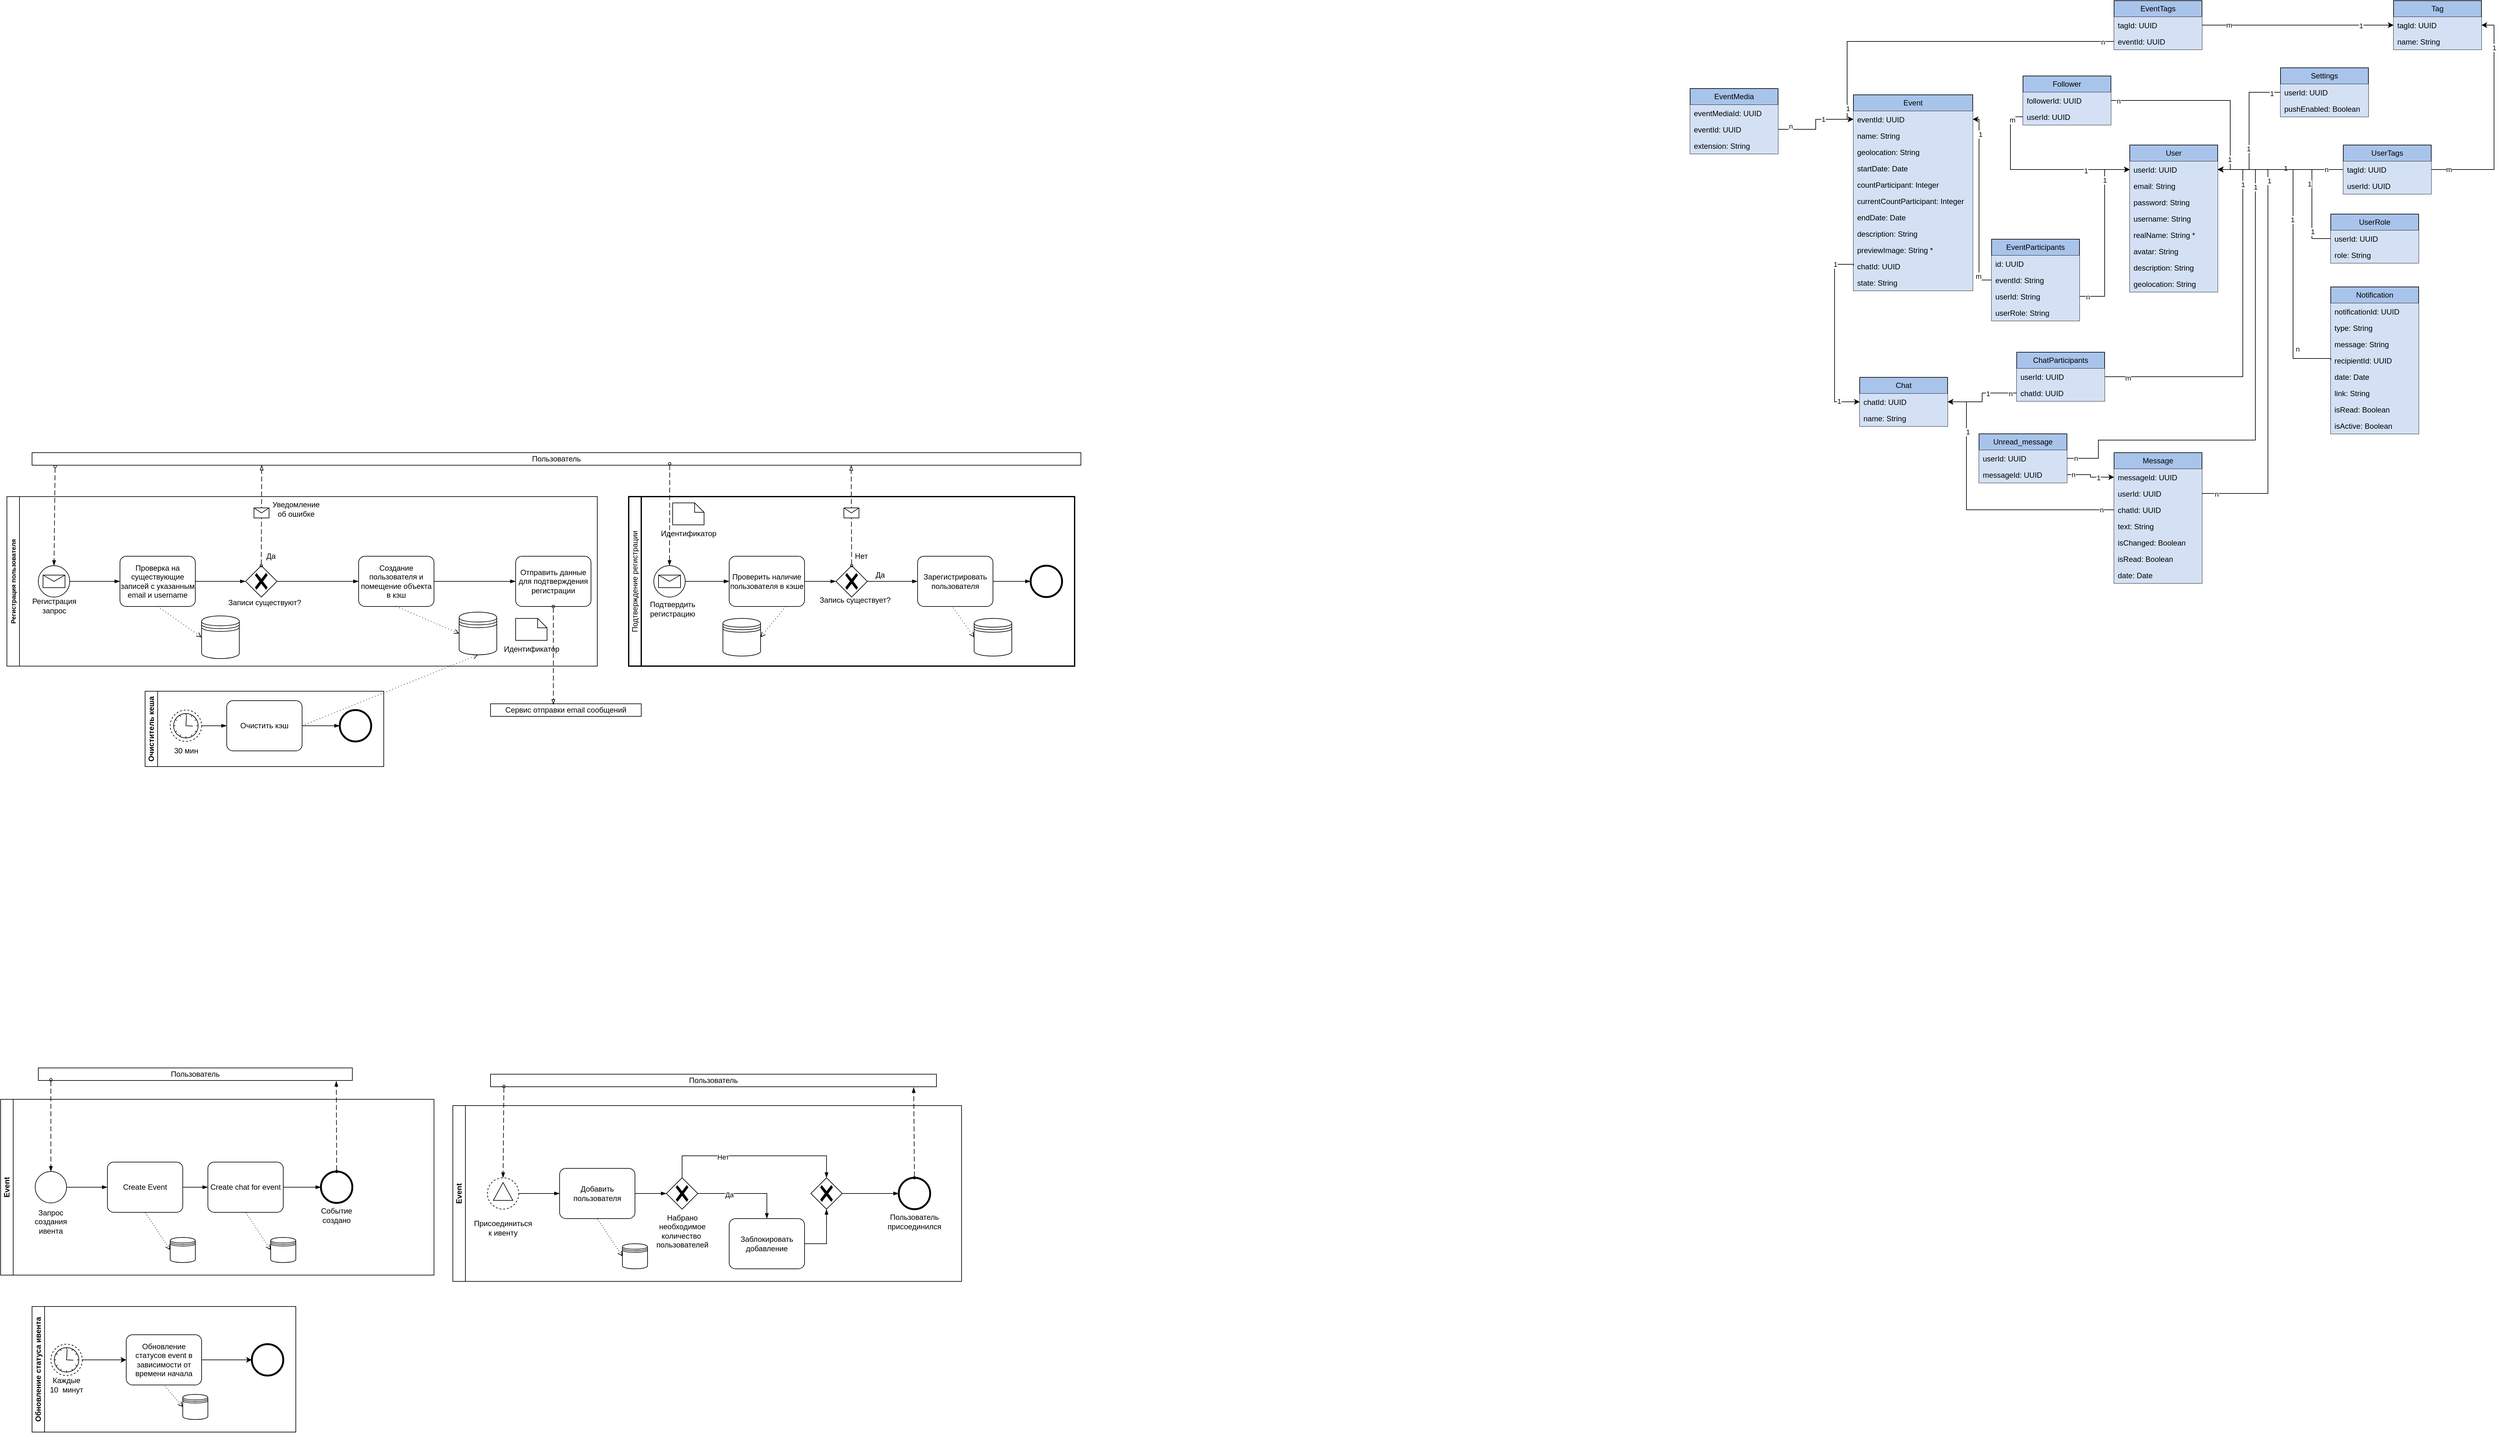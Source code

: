 <mxfile version="22.1.3" type="github">
  <diagram name="Страница 1" id="cRjUhBLCW10yVQFY3db3">
    <mxGraphModel dx="4834" dy="758" grid="1" gridSize="10" guides="1" tooltips="1" connect="1" arrows="1" fold="1" page="1" pageScale="1" pageWidth="850" pageHeight="1100" math="0" shadow="0">
      <root>
        <mxCell id="0" />
        <mxCell id="1" parent="0" />
        <mxCell id="vpUIqSmqtUPaj6e8z2Zy-1" value="Event" style="swimlane;fontStyle=0;childLayout=stackLayout;horizontal=1;startSize=26;fillColor=#A9C4EB;horizontalStack=0;resizeParent=1;resizeParentMax=0;resizeLast=0;collapsible=1;marginBottom=0;whiteSpace=wrap;html=1;" parent="1" vertex="1">
          <mxGeometry x="-130" y="200" width="190" height="312" as="geometry" />
        </mxCell>
        <mxCell id="vpUIqSmqtUPaj6e8z2Zy-34" value="eventId: UUID" style="text;strokeColor=none;fillColor=#D4E1F5;align=left;verticalAlign=top;spacingLeft=4;spacingRight=4;overflow=hidden;rotatable=0;points=[[0,0.5],[1,0.5]];portConstraint=eastwest;whiteSpace=wrap;html=1;" parent="vpUIqSmqtUPaj6e8z2Zy-1" vertex="1">
          <mxGeometry y="26" width="190" height="26" as="geometry" />
        </mxCell>
        <mxCell id="vpUIqSmqtUPaj6e8z2Zy-2" value="name: String" style="text;strokeColor=none;fillColor=#D4E1F5;align=left;verticalAlign=top;spacingLeft=4;spacingRight=4;overflow=hidden;rotatable=0;points=[[0,0.5],[1,0.5]];portConstraint=eastwest;whiteSpace=wrap;html=1;" parent="vpUIqSmqtUPaj6e8z2Zy-1" vertex="1">
          <mxGeometry y="52" width="190" height="26" as="geometry" />
        </mxCell>
        <mxCell id="vpUIqSmqtUPaj6e8z2Zy-3" value="geolocation: String" style="text;strokeColor=none;fillColor=#D4E1F5;align=left;verticalAlign=top;spacingLeft=4;spacingRight=4;overflow=hidden;rotatable=0;points=[[0,0.5],[1,0.5]];portConstraint=eastwest;whiteSpace=wrap;html=1;" parent="vpUIqSmqtUPaj6e8z2Zy-1" vertex="1">
          <mxGeometry y="78" width="190" height="26" as="geometry" />
        </mxCell>
        <mxCell id="vpUIqSmqtUPaj6e8z2Zy-5" value="startDate: Date" style="text;strokeColor=none;fillColor=#D4E1F5;align=left;verticalAlign=top;spacingLeft=4;spacingRight=4;overflow=hidden;rotatable=0;points=[[0,0.5],[1,0.5]];portConstraint=eastwest;whiteSpace=wrap;html=1;" parent="vpUIqSmqtUPaj6e8z2Zy-1" vertex="1">
          <mxGeometry y="104" width="190" height="26" as="geometry" />
        </mxCell>
        <mxCell id="vpUIqSmqtUPaj6e8z2Zy-111" value="countParticipant: Integer&amp;nbsp;" style="text;strokeColor=none;fillColor=#D4E1F5;align=left;verticalAlign=top;spacingLeft=4;spacingRight=4;overflow=hidden;rotatable=0;points=[[0,0.5],[1,0.5]];portConstraint=eastwest;whiteSpace=wrap;html=1;" parent="vpUIqSmqtUPaj6e8z2Zy-1" vertex="1">
          <mxGeometry y="130" width="190" height="26" as="geometry" />
        </mxCell>
        <mxCell id="vpUIqSmqtUPaj6e8z2Zy-112" value="currentCountParticipant: Integer&amp;nbsp;" style="text;strokeColor=none;fillColor=#D4E1F5;align=left;verticalAlign=top;spacingLeft=4;spacingRight=4;overflow=hidden;rotatable=0;points=[[0,0.5],[1,0.5]];portConstraint=eastwest;whiteSpace=wrap;html=1;" parent="vpUIqSmqtUPaj6e8z2Zy-1" vertex="1">
          <mxGeometry y="156" width="190" height="26" as="geometry" />
        </mxCell>
        <mxCell id="vpUIqSmqtUPaj6e8z2Zy-4" value="endDate: Date" style="text;strokeColor=none;fillColor=#D4E1F5;align=left;verticalAlign=top;spacingLeft=4;spacingRight=4;overflow=hidden;rotatable=0;points=[[0,0.5],[1,0.5]];portConstraint=eastwest;whiteSpace=wrap;html=1;" parent="vpUIqSmqtUPaj6e8z2Zy-1" vertex="1">
          <mxGeometry y="182" width="190" height="26" as="geometry" />
        </mxCell>
        <mxCell id="vpUIqSmqtUPaj6e8z2Zy-6" value="description: String" style="text;strokeColor=none;fillColor=#D4E1F5;align=left;verticalAlign=top;spacingLeft=4;spacingRight=4;overflow=hidden;rotatable=0;points=[[0,0.5],[1,0.5]];portConstraint=eastwest;whiteSpace=wrap;html=1;" parent="vpUIqSmqtUPaj6e8z2Zy-1" vertex="1">
          <mxGeometry y="208" width="190" height="26" as="geometry" />
        </mxCell>
        <mxCell id="vpUIqSmqtUPaj6e8z2Zy-7" value="previewImage: String *" style="text;strokeColor=none;fillColor=#D4E1F5;align=left;verticalAlign=top;spacingLeft=4;spacingRight=4;overflow=hidden;rotatable=0;points=[[0,0.5],[1,0.5]];portConstraint=eastwest;whiteSpace=wrap;html=1;" parent="vpUIqSmqtUPaj6e8z2Zy-1" vertex="1">
          <mxGeometry y="234" width="190" height="26" as="geometry" />
        </mxCell>
        <mxCell id="vpUIqSmqtUPaj6e8z2Zy-74" value="chatId: UUID" style="text;strokeColor=none;fillColor=#D4E1F5;align=left;verticalAlign=top;spacingLeft=4;spacingRight=4;overflow=hidden;rotatable=0;points=[[0,0.5],[1,0.5]];portConstraint=eastwest;whiteSpace=wrap;html=1;" parent="vpUIqSmqtUPaj6e8z2Zy-1" vertex="1">
          <mxGeometry y="260" width="190" height="26" as="geometry" />
        </mxCell>
        <mxCell id="BRPAVIyTNpqr_RkrU8---3" value="state: String" style="text;strokeColor=none;fillColor=#D4E1F5;align=left;verticalAlign=top;spacingLeft=4;spacingRight=4;overflow=hidden;rotatable=0;points=[[0,0.5],[1,0.5]];portConstraint=eastwest;whiteSpace=wrap;html=1;" parent="vpUIqSmqtUPaj6e8z2Zy-1" vertex="1">
          <mxGeometry y="286" width="190" height="26" as="geometry" />
        </mxCell>
        <mxCell id="vpUIqSmqtUPaj6e8z2Zy-9" value="User" style="swimlane;fontStyle=0;childLayout=stackLayout;horizontal=1;startSize=26;fillColor=#A9C4EB;horizontalStack=0;resizeParent=1;resizeParentMax=0;resizeLast=0;collapsible=1;marginBottom=0;whiteSpace=wrap;html=1;" parent="1" vertex="1">
          <mxGeometry x="310" y="280" width="140" height="234" as="geometry" />
        </mxCell>
        <mxCell id="vpUIqSmqtUPaj6e8z2Zy-33" value="userId: UUID" style="text;strokeColor=none;fillColor=#D4E1F5;align=left;verticalAlign=top;spacingLeft=4;spacingRight=4;overflow=hidden;rotatable=0;points=[[0,0.5],[1,0.5]];portConstraint=eastwest;whiteSpace=wrap;html=1;" parent="vpUIqSmqtUPaj6e8z2Zy-9" vertex="1">
          <mxGeometry y="26" width="140" height="26" as="geometry" />
        </mxCell>
        <mxCell id="vpUIqSmqtUPaj6e8z2Zy-10" value="email: String" style="text;strokeColor=none;fillColor=#D4E1F5;align=left;verticalAlign=top;spacingLeft=4;spacingRight=4;overflow=hidden;rotatable=0;points=[[0,0.5],[1,0.5]];portConstraint=eastwest;whiteSpace=wrap;html=1;" parent="vpUIqSmqtUPaj6e8z2Zy-9" vertex="1">
          <mxGeometry y="52" width="140" height="26" as="geometry" />
        </mxCell>
        <mxCell id="vpUIqSmqtUPaj6e8z2Zy-11" value="password: String" style="text;strokeColor=none;fillColor=#D4E1F5;align=left;verticalAlign=top;spacingLeft=4;spacingRight=4;overflow=hidden;rotatable=0;points=[[0,0.5],[1,0.5]];portConstraint=eastwest;whiteSpace=wrap;html=1;" parent="vpUIqSmqtUPaj6e8z2Zy-9" vertex="1">
          <mxGeometry y="78" width="140" height="26" as="geometry" />
        </mxCell>
        <mxCell id="vpUIqSmqtUPaj6e8z2Zy-12" value="username: String" style="text;strokeColor=none;fillColor=#D4E1F5;align=left;verticalAlign=top;spacingLeft=4;spacingRight=4;overflow=hidden;rotatable=0;points=[[0,0.5],[1,0.5]];portConstraint=eastwest;whiteSpace=wrap;html=1;" parent="vpUIqSmqtUPaj6e8z2Zy-9" vertex="1">
          <mxGeometry y="104" width="140" height="26" as="geometry" />
        </mxCell>
        <mxCell id="vpUIqSmqtUPaj6e8z2Zy-13" value="realName: String *" style="text;strokeColor=none;fillColor=#D4E1F5;align=left;verticalAlign=top;spacingLeft=4;spacingRight=4;overflow=hidden;rotatable=0;points=[[0,0.5],[1,0.5]];portConstraint=eastwest;whiteSpace=wrap;html=1;" parent="vpUIqSmqtUPaj6e8z2Zy-9" vertex="1">
          <mxGeometry y="130" width="140" height="26" as="geometry" />
        </mxCell>
        <mxCell id="vpUIqSmqtUPaj6e8z2Zy-14" value="avatar: String" style="text;strokeColor=none;fillColor=#D4E1F5;align=left;verticalAlign=top;spacingLeft=4;spacingRight=4;overflow=hidden;rotatable=0;points=[[0,0.5],[1,0.5]];portConstraint=eastwest;whiteSpace=wrap;html=1;" parent="vpUIqSmqtUPaj6e8z2Zy-9" vertex="1">
          <mxGeometry y="156" width="140" height="26" as="geometry" />
        </mxCell>
        <mxCell id="9S5c2qphNowoADKYyEm4-1" value="description: String" style="text;strokeColor=none;fillColor=#D4E1F5;align=left;verticalAlign=top;spacingLeft=4;spacingRight=4;overflow=hidden;rotatable=0;points=[[0,0.5],[1,0.5]];portConstraint=eastwest;whiteSpace=wrap;html=1;" parent="vpUIqSmqtUPaj6e8z2Zy-9" vertex="1">
          <mxGeometry y="182" width="140" height="26" as="geometry" />
        </mxCell>
        <mxCell id="vpUIqSmqtUPaj6e8z2Zy-15" value="geolocation: String" style="text;strokeColor=none;fillColor=#D4E1F5;align=left;verticalAlign=top;spacingLeft=4;spacingRight=4;overflow=hidden;rotatable=0;points=[[0,0.5],[1,0.5]];portConstraint=eastwest;whiteSpace=wrap;html=1;" parent="vpUIqSmqtUPaj6e8z2Zy-9" vertex="1">
          <mxGeometry y="208" width="140" height="26" as="geometry" />
        </mxCell>
        <mxCell id="vpUIqSmqtUPaj6e8z2Zy-17" value="EventMedia" style="swimlane;fontStyle=0;childLayout=stackLayout;horizontal=1;startSize=26;fillColor=#A9C4EB;horizontalStack=0;resizeParent=1;resizeParentMax=0;resizeLast=0;collapsible=1;marginBottom=0;whiteSpace=wrap;html=1;" parent="1" vertex="1">
          <mxGeometry x="-390" y="190" width="140" height="104" as="geometry" />
        </mxCell>
        <mxCell id="vpUIqSmqtUPaj6e8z2Zy-52" value="eventMediaId: UUID" style="text;strokeColor=none;fillColor=#D4E1F5;align=left;verticalAlign=top;spacingLeft=4;spacingRight=4;overflow=hidden;rotatable=0;points=[[0,0.5],[1,0.5]];portConstraint=eastwest;whiteSpace=wrap;html=1;" parent="vpUIqSmqtUPaj6e8z2Zy-17" vertex="1">
          <mxGeometry y="26" width="140" height="26" as="geometry" />
        </mxCell>
        <mxCell id="vpUIqSmqtUPaj6e8z2Zy-53" value="eventId: UUID" style="text;strokeColor=none;fillColor=#D4E1F5;align=left;verticalAlign=top;spacingLeft=4;spacingRight=4;overflow=hidden;rotatable=0;points=[[0,0.5],[1,0.5]];portConstraint=eastwest;whiteSpace=wrap;html=1;" parent="vpUIqSmqtUPaj6e8z2Zy-17" vertex="1">
          <mxGeometry y="52" width="140" height="26" as="geometry" />
        </mxCell>
        <mxCell id="vpUIqSmqtUPaj6e8z2Zy-18" value="extension: String" style="text;strokeColor=none;fillColor=#D4E1F5;align=left;verticalAlign=top;spacingLeft=4;spacingRight=4;overflow=hidden;rotatable=0;points=[[0,0.5],[1,0.5]];portConstraint=eastwest;whiteSpace=wrap;html=1;" parent="vpUIqSmqtUPaj6e8z2Zy-17" vertex="1">
          <mxGeometry y="78" width="140" height="26" as="geometry" />
        </mxCell>
        <mxCell id="vpUIqSmqtUPaj6e8z2Zy-25" value="Chat" style="swimlane;fontStyle=0;childLayout=stackLayout;horizontal=1;startSize=26;fillColor=#A9C4EB;horizontalStack=0;resizeParent=1;resizeParentMax=0;resizeLast=0;collapsible=1;marginBottom=0;whiteSpace=wrap;html=1;" parent="1" vertex="1">
          <mxGeometry x="-120" y="650" width="140" height="78" as="geometry" />
        </mxCell>
        <mxCell id="vpUIqSmqtUPaj6e8z2Zy-26" value="chatId: UUID" style="text;strokeColor=none;fillColor=#D4E1F5;align=left;verticalAlign=top;spacingLeft=4;spacingRight=4;overflow=hidden;rotatable=0;points=[[0,0.5],[1,0.5]];portConstraint=eastwest;whiteSpace=wrap;html=1;" parent="vpUIqSmqtUPaj6e8z2Zy-25" vertex="1">
          <mxGeometry y="26" width="140" height="26" as="geometry" />
        </mxCell>
        <mxCell id="vpUIqSmqtUPaj6e8z2Zy-32" value="name: String" style="text;strokeColor=none;fillColor=#D4E1F5;align=left;verticalAlign=top;spacingLeft=4;spacingRight=4;overflow=hidden;rotatable=0;points=[[0,0.5],[1,0.5]];portConstraint=eastwest;whiteSpace=wrap;html=1;" parent="vpUIqSmqtUPaj6e8z2Zy-25" vertex="1">
          <mxGeometry y="52" width="140" height="26" as="geometry" />
        </mxCell>
        <mxCell id="vpUIqSmqtUPaj6e8z2Zy-37" value="EventParticipants" style="swimlane;fontStyle=0;childLayout=stackLayout;horizontal=1;startSize=26;fillColor=#A9C4EB;horizontalStack=0;resizeParent=1;resizeParentMax=0;resizeLast=0;collapsible=1;marginBottom=0;whiteSpace=wrap;html=1;" parent="1" vertex="1">
          <mxGeometry x="90" y="430" width="140" height="130" as="geometry" />
        </mxCell>
        <mxCell id="vpUIqSmqtUPaj6e8z2Zy-38" value="id: UUID" style="text;strokeColor=none;fillColor=#D4E1F5;align=left;verticalAlign=top;spacingLeft=4;spacingRight=4;overflow=hidden;rotatable=0;points=[[0,0.5],[1,0.5]];portConstraint=eastwest;whiteSpace=wrap;html=1;" parent="vpUIqSmqtUPaj6e8z2Zy-37" vertex="1">
          <mxGeometry y="26" width="140" height="26" as="geometry" />
        </mxCell>
        <mxCell id="vpUIqSmqtUPaj6e8z2Zy-39" value="eventId: String" style="text;strokeColor=none;fillColor=#D4E1F5;align=left;verticalAlign=top;spacingLeft=4;spacingRight=4;overflow=hidden;rotatable=0;points=[[0,0.5],[1,0.5]];portConstraint=eastwest;whiteSpace=wrap;html=1;" parent="vpUIqSmqtUPaj6e8z2Zy-37" vertex="1">
          <mxGeometry y="52" width="140" height="26" as="geometry" />
        </mxCell>
        <mxCell id="vpUIqSmqtUPaj6e8z2Zy-41" value="userId: String" style="text;strokeColor=none;fillColor=#D4E1F5;align=left;verticalAlign=top;spacingLeft=4;spacingRight=4;overflow=hidden;rotatable=0;points=[[0,0.5],[1,0.5]];portConstraint=eastwest;whiteSpace=wrap;html=1;" parent="vpUIqSmqtUPaj6e8z2Zy-37" vertex="1">
          <mxGeometry y="78" width="140" height="26" as="geometry" />
        </mxCell>
        <mxCell id="vpUIqSmqtUPaj6e8z2Zy-42" value="userRole: String" style="text;strokeColor=none;fillColor=#D4E1F5;align=left;verticalAlign=top;spacingLeft=4;spacingRight=4;overflow=hidden;rotatable=0;points=[[0,0.5],[1,0.5]];portConstraint=eastwest;whiteSpace=wrap;html=1;" parent="vpUIqSmqtUPaj6e8z2Zy-37" vertex="1">
          <mxGeometry y="104" width="140" height="26" as="geometry" />
        </mxCell>
        <mxCell id="vpUIqSmqtUPaj6e8z2Zy-46" style="edgeStyle=orthogonalEdgeStyle;rounded=0;orthogonalLoop=1;jettySize=auto;html=1;entryX=1;entryY=0.5;entryDx=0;entryDy=0;" parent="1" source="vpUIqSmqtUPaj6e8z2Zy-39" target="vpUIqSmqtUPaj6e8z2Zy-34" edge="1">
          <mxGeometry relative="1" as="geometry">
            <Array as="points">
              <mxPoint x="70" y="495" />
              <mxPoint x="70" y="239" />
            </Array>
          </mxGeometry>
        </mxCell>
        <mxCell id="BRPAVIyTNpqr_RkrU8---33" value="1" style="edgeLabel;html=1;align=center;verticalAlign=middle;resizable=0;points=[];" parent="vpUIqSmqtUPaj6e8z2Zy-46" vertex="1" connectable="0">
          <mxGeometry x="0.762" y="-2" relative="1" as="geometry">
            <mxPoint as="offset" />
          </mxGeometry>
        </mxCell>
        <mxCell id="BRPAVIyTNpqr_RkrU8---34" value="m" style="edgeLabel;html=1;align=center;verticalAlign=middle;resizable=0;points=[];" parent="vpUIqSmqtUPaj6e8z2Zy-46" vertex="1" connectable="0">
          <mxGeometry x="-0.815" y="1" relative="1" as="geometry">
            <mxPoint as="offset" />
          </mxGeometry>
        </mxCell>
        <mxCell id="vpUIqSmqtUPaj6e8z2Zy-47" style="edgeStyle=orthogonalEdgeStyle;rounded=0;orthogonalLoop=1;jettySize=auto;html=1;entryX=0;entryY=0.5;entryDx=0;entryDy=0;" parent="1" source="vpUIqSmqtUPaj6e8z2Zy-41" target="vpUIqSmqtUPaj6e8z2Zy-33" edge="1">
          <mxGeometry relative="1" as="geometry" />
        </mxCell>
        <mxCell id="BRPAVIyTNpqr_RkrU8---35" value="n" style="edgeLabel;html=1;align=center;verticalAlign=middle;resizable=0;points=[];" parent="vpUIqSmqtUPaj6e8z2Zy-47" vertex="1" connectable="0">
          <mxGeometry x="-0.911" y="-1" relative="1" as="geometry">
            <mxPoint as="offset" />
          </mxGeometry>
        </mxCell>
        <mxCell id="BRPAVIyTNpqr_RkrU8---36" value="1" style="edgeLabel;html=1;align=center;verticalAlign=middle;resizable=0;points=[];" parent="vpUIqSmqtUPaj6e8z2Zy-47" vertex="1" connectable="0">
          <mxGeometry x="0.598" relative="1" as="geometry">
            <mxPoint as="offset" />
          </mxGeometry>
        </mxCell>
        <mxCell id="vpUIqSmqtUPaj6e8z2Zy-54" style="edgeStyle=orthogonalEdgeStyle;rounded=0;orthogonalLoop=1;jettySize=auto;html=1;entryX=0;entryY=0.5;entryDx=0;entryDy=0;" parent="1" source="vpUIqSmqtUPaj6e8z2Zy-53" target="vpUIqSmqtUPaj6e8z2Zy-34" edge="1">
          <mxGeometry relative="1" as="geometry" />
        </mxCell>
        <mxCell id="BRPAVIyTNpqr_RkrU8---7" value="n" style="edgeLabel;html=1;align=center;verticalAlign=middle;resizable=0;points=[];" parent="vpUIqSmqtUPaj6e8z2Zy-54" vertex="1" connectable="0">
          <mxGeometry x="-0.693" y="-1" relative="1" as="geometry">
            <mxPoint x="-1" y="-6" as="offset" />
          </mxGeometry>
        </mxCell>
        <mxCell id="BRPAVIyTNpqr_RkrU8---8" value="1" style="edgeLabel;html=1;align=center;verticalAlign=middle;resizable=0;points=[];" parent="vpUIqSmqtUPaj6e8z2Zy-54" vertex="1" connectable="0">
          <mxGeometry x="0.285" relative="1" as="geometry">
            <mxPoint as="offset" />
          </mxGeometry>
        </mxCell>
        <mxCell id="vpUIqSmqtUPaj6e8z2Zy-55" value="Message" style="swimlane;fontStyle=0;childLayout=stackLayout;horizontal=1;startSize=26;fillColor=#A9C4EB;horizontalStack=0;resizeParent=1;resizeParentMax=0;resizeLast=0;collapsible=1;marginBottom=0;whiteSpace=wrap;html=1;" parent="1" vertex="1">
          <mxGeometry x="285" y="770" width="140" height="208" as="geometry" />
        </mxCell>
        <mxCell id="vpUIqSmqtUPaj6e8z2Zy-56" value="messageId: UUID" style="text;strokeColor=none;fillColor=#D4E1F5;align=left;verticalAlign=top;spacingLeft=4;spacingRight=4;overflow=hidden;rotatable=0;points=[[0,0.5],[1,0.5]];portConstraint=eastwest;whiteSpace=wrap;html=1;" parent="vpUIqSmqtUPaj6e8z2Zy-55" vertex="1">
          <mxGeometry y="26" width="140" height="26" as="geometry" />
        </mxCell>
        <mxCell id="vpUIqSmqtUPaj6e8z2Zy-57" value="userId: UUID" style="text;strokeColor=none;fillColor=#D4E1F5;align=left;verticalAlign=top;spacingLeft=4;spacingRight=4;overflow=hidden;rotatable=0;points=[[0,0.5],[1,0.5]];portConstraint=eastwest;whiteSpace=wrap;html=1;" parent="vpUIqSmqtUPaj6e8z2Zy-55" vertex="1">
          <mxGeometry y="52" width="140" height="26" as="geometry" />
        </mxCell>
        <mxCell id="vpUIqSmqtUPaj6e8z2Zy-58" value="chatId: UUID" style="text;strokeColor=none;fillColor=#D4E1F5;align=left;verticalAlign=top;spacingLeft=4;spacingRight=4;overflow=hidden;rotatable=0;points=[[0,0.5],[1,0.5]];portConstraint=eastwest;whiteSpace=wrap;html=1;" parent="vpUIqSmqtUPaj6e8z2Zy-55" vertex="1">
          <mxGeometry y="78" width="140" height="26" as="geometry" />
        </mxCell>
        <mxCell id="vpUIqSmqtUPaj6e8z2Zy-59" value="text: String" style="text;strokeColor=none;fillColor=#D4E1F5;align=left;verticalAlign=top;spacingLeft=4;spacingRight=4;overflow=hidden;rotatable=0;points=[[0,0.5],[1,0.5]];portConstraint=eastwest;whiteSpace=wrap;html=1;" parent="vpUIqSmqtUPaj6e8z2Zy-55" vertex="1">
          <mxGeometry y="104" width="140" height="26" as="geometry" />
        </mxCell>
        <mxCell id="vpUIqSmqtUPaj6e8z2Zy-61" value="isChanged: Boolean" style="text;strokeColor=none;fillColor=#D4E1F5;align=left;verticalAlign=top;spacingLeft=4;spacingRight=4;overflow=hidden;rotatable=0;points=[[0,0.5],[1,0.5]];portConstraint=eastwest;whiteSpace=wrap;html=1;" parent="vpUIqSmqtUPaj6e8z2Zy-55" vertex="1">
          <mxGeometry y="130" width="140" height="26" as="geometry" />
        </mxCell>
        <mxCell id="BRPAVIyTNpqr_RkrU8---4" value="isRead: Boolean" style="text;strokeColor=none;fillColor=#D4E1F5;align=left;verticalAlign=top;spacingLeft=4;spacingRight=4;overflow=hidden;rotatable=0;points=[[0,0.5],[1,0.5]];portConstraint=eastwest;whiteSpace=wrap;html=1;" parent="vpUIqSmqtUPaj6e8z2Zy-55" vertex="1">
          <mxGeometry y="156" width="140" height="26" as="geometry" />
        </mxCell>
        <mxCell id="vpUIqSmqtUPaj6e8z2Zy-62" value="date: Date" style="text;strokeColor=none;fillColor=#D4E1F5;align=left;verticalAlign=top;spacingLeft=4;spacingRight=4;overflow=hidden;rotatable=0;points=[[0,0.5],[1,0.5]];portConstraint=eastwest;whiteSpace=wrap;html=1;" parent="vpUIqSmqtUPaj6e8z2Zy-55" vertex="1">
          <mxGeometry y="182" width="140" height="26" as="geometry" />
        </mxCell>
        <mxCell id="vpUIqSmqtUPaj6e8z2Zy-63" style="edgeStyle=orthogonalEdgeStyle;rounded=0;orthogonalLoop=1;jettySize=auto;html=1;entryX=1;entryY=0.5;entryDx=0;entryDy=0;" parent="1" source="vpUIqSmqtUPaj6e8z2Zy-57" target="vpUIqSmqtUPaj6e8z2Zy-33" edge="1">
          <mxGeometry relative="1" as="geometry">
            <Array as="points">
              <mxPoint x="530" y="835" />
              <mxPoint x="530" y="319" />
            </Array>
          </mxGeometry>
        </mxCell>
        <mxCell id="BRPAVIyTNpqr_RkrU8---27" value="n" style="edgeLabel;html=1;align=center;verticalAlign=middle;resizable=0;points=[];" parent="vpUIqSmqtUPaj6e8z2Zy-63" vertex="1" connectable="0">
          <mxGeometry x="-0.936" y="-1" relative="1" as="geometry">
            <mxPoint as="offset" />
          </mxGeometry>
        </mxCell>
        <mxCell id="BRPAVIyTNpqr_RkrU8---28" value="1" style="edgeLabel;html=1;align=center;verticalAlign=middle;resizable=0;points=[];" parent="vpUIqSmqtUPaj6e8z2Zy-63" vertex="1" connectable="0">
          <mxGeometry x="0.722" y="-2" relative="1" as="geometry">
            <mxPoint as="offset" />
          </mxGeometry>
        </mxCell>
        <mxCell id="vpUIqSmqtUPaj6e8z2Zy-64" value="ChatParticipants" style="swimlane;fontStyle=0;childLayout=stackLayout;horizontal=1;startSize=26;fillColor=#A9C4EB;horizontalStack=0;resizeParent=1;resizeParentMax=0;resizeLast=0;collapsible=1;marginBottom=0;whiteSpace=wrap;html=1;" parent="1" vertex="1">
          <mxGeometry x="130" y="610" width="140" height="78" as="geometry" />
        </mxCell>
        <mxCell id="vpUIqSmqtUPaj6e8z2Zy-65" value="userId: UUID" style="text;strokeColor=none;fillColor=#D4E1F5;align=left;verticalAlign=top;spacingLeft=4;spacingRight=4;overflow=hidden;rotatable=0;points=[[0,0.5],[1,0.5]];portConstraint=eastwest;whiteSpace=wrap;html=1;" parent="vpUIqSmqtUPaj6e8z2Zy-64" vertex="1">
          <mxGeometry y="26" width="140" height="26" as="geometry" />
        </mxCell>
        <mxCell id="vpUIqSmqtUPaj6e8z2Zy-67" value="chatId: UUID" style="text;strokeColor=none;fillColor=#D4E1F5;align=left;verticalAlign=top;spacingLeft=4;spacingRight=4;overflow=hidden;rotatable=0;points=[[0,0.5],[1,0.5]];portConstraint=eastwest;whiteSpace=wrap;html=1;" parent="vpUIqSmqtUPaj6e8z2Zy-64" vertex="1">
          <mxGeometry y="52" width="140" height="26" as="geometry" />
        </mxCell>
        <mxCell id="vpUIqSmqtUPaj6e8z2Zy-72" style="edgeStyle=orthogonalEdgeStyle;rounded=0;orthogonalLoop=1;jettySize=auto;html=1;entryX=1;entryY=0.5;entryDx=0;entryDy=0;" parent="1" source="vpUIqSmqtUPaj6e8z2Zy-67" target="vpUIqSmqtUPaj6e8z2Zy-26" edge="1">
          <mxGeometry relative="1" as="geometry" />
        </mxCell>
        <mxCell id="BRPAVIyTNpqr_RkrU8---29" value="n" style="edgeLabel;html=1;align=center;verticalAlign=middle;resizable=0;points=[];" parent="vpUIqSmqtUPaj6e8z2Zy-72" vertex="1" connectable="0">
          <mxGeometry x="-0.83" y="1" relative="1" as="geometry">
            <mxPoint as="offset" />
          </mxGeometry>
        </mxCell>
        <mxCell id="BRPAVIyTNpqr_RkrU8---30" value="1" style="edgeLabel;html=1;align=center;verticalAlign=middle;resizable=0;points=[];" parent="vpUIqSmqtUPaj6e8z2Zy-72" vertex="1" connectable="0">
          <mxGeometry x="-0.261" y="1" relative="1" as="geometry">
            <mxPoint as="offset" />
          </mxGeometry>
        </mxCell>
        <mxCell id="vpUIqSmqtUPaj6e8z2Zy-73" style="edgeStyle=orthogonalEdgeStyle;rounded=0;orthogonalLoop=1;jettySize=auto;html=1;exitX=1;exitY=0.5;exitDx=0;exitDy=0;entryX=1;entryY=0.5;entryDx=0;entryDy=0;" parent="1" source="vpUIqSmqtUPaj6e8z2Zy-65" target="vpUIqSmqtUPaj6e8z2Zy-33" edge="1">
          <mxGeometry relative="1" as="geometry">
            <Array as="points">
              <mxPoint x="490" y="649" />
              <mxPoint x="490" y="319" />
            </Array>
          </mxGeometry>
        </mxCell>
        <mxCell id="BRPAVIyTNpqr_RkrU8---31" value="m" style="edgeLabel;html=1;align=center;verticalAlign=middle;resizable=0;points=[];" parent="vpUIqSmqtUPaj6e8z2Zy-73" vertex="1" connectable="0">
          <mxGeometry x="-0.876" y="-2" relative="1" as="geometry">
            <mxPoint as="offset" />
          </mxGeometry>
        </mxCell>
        <mxCell id="BRPAVIyTNpqr_RkrU8---32" value="1" style="edgeLabel;html=1;align=center;verticalAlign=middle;resizable=0;points=[];" parent="vpUIqSmqtUPaj6e8z2Zy-73" vertex="1" connectable="0">
          <mxGeometry x="0.785" relative="1" as="geometry">
            <mxPoint as="offset" />
          </mxGeometry>
        </mxCell>
        <mxCell id="vpUIqSmqtUPaj6e8z2Zy-75" style="edgeStyle=orthogonalEdgeStyle;rounded=0;orthogonalLoop=1;jettySize=auto;html=1;entryX=0;entryY=0.5;entryDx=0;entryDy=0;exitX=0;exitY=0.5;exitDx=0;exitDy=0;" parent="1" source="vpUIqSmqtUPaj6e8z2Zy-74" target="vpUIqSmqtUPaj6e8z2Zy-26" edge="1">
          <mxGeometry relative="1" as="geometry">
            <Array as="points">
              <mxPoint x="-130" y="470" />
              <mxPoint x="-160" y="470" />
              <mxPoint x="-160" y="689" />
            </Array>
          </mxGeometry>
        </mxCell>
        <mxCell id="BRPAVIyTNpqr_RkrU8---23" value="1" style="edgeLabel;html=1;align=center;verticalAlign=middle;resizable=0;points=[];" parent="vpUIqSmqtUPaj6e8z2Zy-75" vertex="1" connectable="0">
          <mxGeometry x="-0.777" relative="1" as="geometry">
            <mxPoint as="offset" />
          </mxGeometry>
        </mxCell>
        <mxCell id="BRPAVIyTNpqr_RkrU8---24" value="1" style="edgeLabel;html=1;align=center;verticalAlign=middle;resizable=0;points=[];" parent="vpUIqSmqtUPaj6e8z2Zy-75" vertex="1" connectable="0">
          <mxGeometry x="0.769" y="1" relative="1" as="geometry">
            <mxPoint as="offset" />
          </mxGeometry>
        </mxCell>
        <mxCell id="vpUIqSmqtUPaj6e8z2Zy-76" style="edgeStyle=orthogonalEdgeStyle;rounded=0;orthogonalLoop=1;jettySize=auto;html=1;entryX=1;entryY=0.5;entryDx=0;entryDy=0;" parent="1" source="vpUIqSmqtUPaj6e8z2Zy-58" target="vpUIqSmqtUPaj6e8z2Zy-26" edge="1">
          <mxGeometry relative="1" as="geometry">
            <Array as="points">
              <mxPoint x="50" y="861" />
              <mxPoint x="50" y="689" />
            </Array>
          </mxGeometry>
        </mxCell>
        <mxCell id="BRPAVIyTNpqr_RkrU8---25" value="n" style="edgeLabel;html=1;align=center;verticalAlign=middle;resizable=0;points=[];" parent="vpUIqSmqtUPaj6e8z2Zy-76" vertex="1" connectable="0">
          <mxGeometry x="-0.908" relative="1" as="geometry">
            <mxPoint as="offset" />
          </mxGeometry>
        </mxCell>
        <mxCell id="BRPAVIyTNpqr_RkrU8---26" value="1" style="edgeLabel;html=1;align=center;verticalAlign=middle;resizable=0;points=[];" parent="vpUIqSmqtUPaj6e8z2Zy-76" vertex="1" connectable="0">
          <mxGeometry x="0.646" y="-2" relative="1" as="geometry">
            <mxPoint as="offset" />
          </mxGeometry>
        </mxCell>
        <mxCell id="vpUIqSmqtUPaj6e8z2Zy-77" value="Settings" style="swimlane;fontStyle=0;childLayout=stackLayout;horizontal=1;startSize=26;fillColor=#A9C4EB;horizontalStack=0;resizeParent=1;resizeParentMax=0;resizeLast=0;collapsible=1;marginBottom=0;whiteSpace=wrap;html=1;" parent="1" vertex="1">
          <mxGeometry x="550" y="157" width="140" height="78" as="geometry" />
        </mxCell>
        <mxCell id="vpUIqSmqtUPaj6e8z2Zy-79" value="userId: UUID" style="text;strokeColor=none;fillColor=#D4E1F5;align=left;verticalAlign=top;spacingLeft=4;spacingRight=4;overflow=hidden;rotatable=0;points=[[0,0.5],[1,0.5]];portConstraint=eastwest;whiteSpace=wrap;html=1;" parent="vpUIqSmqtUPaj6e8z2Zy-77" vertex="1">
          <mxGeometry y="26" width="140" height="26" as="geometry" />
        </mxCell>
        <mxCell id="vpUIqSmqtUPaj6e8z2Zy-80" value="pushEnabled: Boolean" style="text;strokeColor=none;fillColor=#D4E1F5;align=left;verticalAlign=top;spacingLeft=4;spacingRight=4;overflow=hidden;rotatable=0;points=[[0,0.5],[1,0.5]];portConstraint=eastwest;whiteSpace=wrap;html=1;" parent="vpUIqSmqtUPaj6e8z2Zy-77" vertex="1">
          <mxGeometry y="52" width="140" height="26" as="geometry" />
        </mxCell>
        <mxCell id="vpUIqSmqtUPaj6e8z2Zy-85" style="edgeStyle=orthogonalEdgeStyle;rounded=0;orthogonalLoop=1;jettySize=auto;html=1;" parent="1" source="vpUIqSmqtUPaj6e8z2Zy-79" target="vpUIqSmqtUPaj6e8z2Zy-33" edge="1">
          <mxGeometry relative="1" as="geometry" />
        </mxCell>
        <mxCell id="BRPAVIyTNpqr_RkrU8---13" value="1" style="edgeLabel;html=1;align=center;verticalAlign=middle;resizable=0;points=[];" parent="vpUIqSmqtUPaj6e8z2Zy-85" vertex="1" connectable="0">
          <mxGeometry x="-0.874" y="2" relative="1" as="geometry">
            <mxPoint as="offset" />
          </mxGeometry>
        </mxCell>
        <mxCell id="BRPAVIyTNpqr_RkrU8---14" value="1" style="edgeLabel;html=1;align=center;verticalAlign=middle;resizable=0;points=[];" parent="vpUIqSmqtUPaj6e8z2Zy-85" vertex="1" connectable="0">
          <mxGeometry x="0.257" y="-1" relative="1" as="geometry">
            <mxPoint as="offset" />
          </mxGeometry>
        </mxCell>
        <mxCell id="vpUIqSmqtUPaj6e8z2Zy-90" style="edgeStyle=orthogonalEdgeStyle;rounded=0;orthogonalLoop=1;jettySize=auto;html=1;exitX=0;exitY=0.5;exitDx=0;exitDy=0;" parent="1" source="vpUIqSmqtUPaj6e8z2Zy-88" target="vpUIqSmqtUPaj6e8z2Zy-33" edge="1">
          <mxGeometry relative="1" as="geometry" />
        </mxCell>
        <mxCell id="BRPAVIyTNpqr_RkrU8---16" value="m" style="edgeLabel;html=1;align=center;verticalAlign=middle;resizable=0;points=[];" parent="vpUIqSmqtUPaj6e8z2Zy-90" vertex="1" connectable="0">
          <mxGeometry x="-0.83" y="3" relative="1" as="geometry">
            <mxPoint as="offset" />
          </mxGeometry>
        </mxCell>
        <mxCell id="BRPAVIyTNpqr_RkrU8---17" value="1" style="edgeLabel;html=1;align=center;verticalAlign=middle;resizable=0;points=[];" parent="vpUIqSmqtUPaj6e8z2Zy-90" vertex="1" connectable="0">
          <mxGeometry x="0.521" y="-2" relative="1" as="geometry">
            <mxPoint as="offset" />
          </mxGeometry>
        </mxCell>
        <mxCell id="vpUIqSmqtUPaj6e8z2Zy-86" value="Follower" style="swimlane;fontStyle=0;childLayout=stackLayout;horizontal=1;startSize=26;fillColor=#A9C4EB;horizontalStack=0;resizeParent=1;resizeParentMax=0;resizeLast=0;collapsible=1;marginBottom=0;whiteSpace=wrap;html=1;" parent="1" vertex="1">
          <mxGeometry x="140" y="170" width="140" height="78" as="geometry" />
        </mxCell>
        <mxCell id="vpUIqSmqtUPaj6e8z2Zy-87" value="followerId: UUID" style="text;strokeColor=none;fillColor=#D4E1F5;align=left;verticalAlign=top;spacingLeft=4;spacingRight=4;overflow=hidden;rotatable=0;points=[[0,0.5],[1,0.5]];portConstraint=eastwest;whiteSpace=wrap;html=1;" parent="vpUIqSmqtUPaj6e8z2Zy-86" vertex="1">
          <mxGeometry y="26" width="140" height="26" as="geometry" />
        </mxCell>
        <mxCell id="vpUIqSmqtUPaj6e8z2Zy-88" value="userId: UUID" style="text;strokeColor=none;fillColor=#D4E1F5;align=left;verticalAlign=top;spacingLeft=4;spacingRight=4;overflow=hidden;rotatable=0;points=[[0,0.5],[1,0.5]];portConstraint=eastwest;whiteSpace=wrap;html=1;" parent="vpUIqSmqtUPaj6e8z2Zy-86" vertex="1">
          <mxGeometry y="52" width="140" height="26" as="geometry" />
        </mxCell>
        <mxCell id="vpUIqSmqtUPaj6e8z2Zy-91" style="edgeStyle=orthogonalEdgeStyle;rounded=0;orthogonalLoop=1;jettySize=auto;html=1;entryX=1;entryY=0.5;entryDx=0;entryDy=0;" parent="1" source="vpUIqSmqtUPaj6e8z2Zy-87" target="vpUIqSmqtUPaj6e8z2Zy-33" edge="1">
          <mxGeometry relative="1" as="geometry" />
        </mxCell>
        <mxCell id="BRPAVIyTNpqr_RkrU8---15" value="n" style="edgeLabel;html=1;align=center;verticalAlign=middle;resizable=0;points=[];" parent="vpUIqSmqtUPaj6e8z2Zy-91" vertex="1" connectable="0">
          <mxGeometry x="-0.925" y="-1" relative="1" as="geometry">
            <mxPoint as="offset" />
          </mxGeometry>
        </mxCell>
        <mxCell id="BRPAVIyTNpqr_RkrU8---18" value="1" style="edgeLabel;html=1;align=center;verticalAlign=middle;resizable=0;points=[];" parent="vpUIqSmqtUPaj6e8z2Zy-91" vertex="1" connectable="0">
          <mxGeometry x="0.773" y="-1" relative="1" as="geometry">
            <mxPoint as="offset" />
          </mxGeometry>
        </mxCell>
        <mxCell id="vpUIqSmqtUPaj6e8z2Zy-92" value="Tag" style="swimlane;fontStyle=0;childLayout=stackLayout;horizontal=1;startSize=26;fillColor=#A9C4EB;horizontalStack=0;resizeParent=1;resizeParentMax=0;resizeLast=0;collapsible=1;marginBottom=0;whiteSpace=wrap;html=1;" parent="1" vertex="1">
          <mxGeometry x="730" y="50" width="140" height="78" as="geometry" />
        </mxCell>
        <mxCell id="vpUIqSmqtUPaj6e8z2Zy-93" value="tagId: UUID" style="text;strokeColor=none;fillColor=#D4E1F5;align=left;verticalAlign=top;spacingLeft=4;spacingRight=4;overflow=hidden;rotatable=0;points=[[0,0.5],[1,0.5]];portConstraint=eastwest;whiteSpace=wrap;html=1;" parent="vpUIqSmqtUPaj6e8z2Zy-92" vertex="1">
          <mxGeometry y="26" width="140" height="26" as="geometry" />
        </mxCell>
        <mxCell id="vpUIqSmqtUPaj6e8z2Zy-94" value="name: String" style="text;strokeColor=none;fillColor=#D4E1F5;align=left;verticalAlign=top;spacingLeft=4;spacingRight=4;overflow=hidden;rotatable=0;points=[[0,0.5],[1,0.5]];portConstraint=eastwest;whiteSpace=wrap;html=1;" parent="vpUIqSmqtUPaj6e8z2Zy-92" vertex="1">
          <mxGeometry y="52" width="140" height="26" as="geometry" />
        </mxCell>
        <mxCell id="vpUIqSmqtUPaj6e8z2Zy-100" value="EventTags" style="swimlane;fontStyle=0;childLayout=stackLayout;horizontal=1;startSize=26;fillColor=#A9C4EB;horizontalStack=0;resizeParent=1;resizeParentMax=0;resizeLast=0;collapsible=1;marginBottom=0;whiteSpace=wrap;html=1;" parent="1" vertex="1">
          <mxGeometry x="285" y="50" width="140" height="78" as="geometry" />
        </mxCell>
        <mxCell id="vpUIqSmqtUPaj6e8z2Zy-101" value="tagId: UUID" style="text;strokeColor=none;fillColor=#D4E1F5;align=left;verticalAlign=top;spacingLeft=4;spacingRight=4;overflow=hidden;rotatable=0;points=[[0,0.5],[1,0.5]];portConstraint=eastwest;whiteSpace=wrap;html=1;" parent="vpUIqSmqtUPaj6e8z2Zy-100" vertex="1">
          <mxGeometry y="26" width="140" height="26" as="geometry" />
        </mxCell>
        <mxCell id="vpUIqSmqtUPaj6e8z2Zy-102" value="eventId: UUID&amp;nbsp;" style="text;strokeColor=none;fillColor=#D4E1F5;align=left;verticalAlign=top;spacingLeft=4;spacingRight=4;overflow=hidden;rotatable=0;points=[[0,0.5],[1,0.5]];portConstraint=eastwest;whiteSpace=wrap;html=1;" parent="vpUIqSmqtUPaj6e8z2Zy-100" vertex="1">
          <mxGeometry y="52" width="140" height="26" as="geometry" />
        </mxCell>
        <mxCell id="vpUIqSmqtUPaj6e8z2Zy-104" style="edgeStyle=orthogonalEdgeStyle;rounded=0;orthogonalLoop=1;jettySize=auto;html=1;entryX=0;entryY=0.5;entryDx=0;entryDy=0;exitX=0;exitY=0.5;exitDx=0;exitDy=0;" parent="1" source="vpUIqSmqtUPaj6e8z2Zy-102" target="vpUIqSmqtUPaj6e8z2Zy-34" edge="1">
          <mxGeometry relative="1" as="geometry">
            <mxPoint x="-120" y="541" as="targetPoint" />
            <Array as="points">
              <mxPoint x="-140" y="115" />
              <mxPoint x="-140" y="239" />
            </Array>
          </mxGeometry>
        </mxCell>
        <mxCell id="BRPAVIyTNpqr_RkrU8---9" value="n" style="edgeLabel;html=1;align=center;verticalAlign=middle;resizable=0;points=[];" parent="vpUIqSmqtUPaj6e8z2Zy-104" vertex="1" connectable="0">
          <mxGeometry x="-0.934" y="1" relative="1" as="geometry">
            <mxPoint as="offset" />
          </mxGeometry>
        </mxCell>
        <mxCell id="BRPAVIyTNpqr_RkrU8---10" value="1" style="edgeLabel;html=1;align=center;verticalAlign=middle;resizable=0;points=[];" parent="vpUIqSmqtUPaj6e8z2Zy-104" vertex="1" connectable="0">
          <mxGeometry x="0.901" y="1" relative="1" as="geometry">
            <mxPoint as="offset" />
          </mxGeometry>
        </mxCell>
        <mxCell id="vpUIqSmqtUPaj6e8z2Zy-105" style="edgeStyle=orthogonalEdgeStyle;rounded=0;orthogonalLoop=1;jettySize=auto;html=1;entryX=0;entryY=0.5;entryDx=0;entryDy=0;" parent="1" source="vpUIqSmqtUPaj6e8z2Zy-101" target="vpUIqSmqtUPaj6e8z2Zy-93" edge="1">
          <mxGeometry relative="1" as="geometry" />
        </mxCell>
        <mxCell id="BRPAVIyTNpqr_RkrU8---11" value="m" style="edgeLabel;html=1;align=center;verticalAlign=middle;resizable=0;points=[];" parent="vpUIqSmqtUPaj6e8z2Zy-105" vertex="1" connectable="0">
          <mxGeometry x="-0.72" relative="1" as="geometry">
            <mxPoint as="offset" />
          </mxGeometry>
        </mxCell>
        <mxCell id="BRPAVIyTNpqr_RkrU8---12" value="1" style="edgeLabel;html=1;align=center;verticalAlign=middle;resizable=0;points=[];" parent="vpUIqSmqtUPaj6e8z2Zy-105" vertex="1" connectable="0">
          <mxGeometry x="0.659" y="-1" relative="1" as="geometry">
            <mxPoint as="offset" />
          </mxGeometry>
        </mxCell>
        <mxCell id="vpUIqSmqtUPaj6e8z2Zy-106" value="UserTags" style="swimlane;fontStyle=0;childLayout=stackLayout;horizontal=1;startSize=26;fillColor=#A9C4EB;horizontalStack=0;resizeParent=1;resizeParentMax=0;resizeLast=0;collapsible=1;marginBottom=0;whiteSpace=wrap;html=1;" parent="1" vertex="1">
          <mxGeometry x="650" y="280" width="140" height="78" as="geometry" />
        </mxCell>
        <mxCell id="vpUIqSmqtUPaj6e8z2Zy-107" value="tagId: UUID" style="text;strokeColor=none;fillColor=#D4E1F5;align=left;verticalAlign=top;spacingLeft=4;spacingRight=4;overflow=hidden;rotatable=0;points=[[0,0.5],[1,0.5]];portConstraint=eastwest;whiteSpace=wrap;html=1;" parent="vpUIqSmqtUPaj6e8z2Zy-106" vertex="1">
          <mxGeometry y="26" width="140" height="26" as="geometry" />
        </mxCell>
        <mxCell id="vpUIqSmqtUPaj6e8z2Zy-108" value="userId: UUID&amp;nbsp;" style="text;strokeColor=none;fillColor=#D4E1F5;align=left;verticalAlign=top;spacingLeft=4;spacingRight=4;overflow=hidden;rotatable=0;points=[[0,0.5],[1,0.5]];portConstraint=eastwest;whiteSpace=wrap;html=1;" parent="vpUIqSmqtUPaj6e8z2Zy-106" vertex="1">
          <mxGeometry y="52" width="140" height="26" as="geometry" />
        </mxCell>
        <mxCell id="vpUIqSmqtUPaj6e8z2Zy-109" style="edgeStyle=orthogonalEdgeStyle;rounded=0;orthogonalLoop=1;jettySize=auto;html=1;entryX=1;entryY=0.5;entryDx=0;entryDy=0;" parent="1" source="vpUIqSmqtUPaj6e8z2Zy-107" target="vpUIqSmqtUPaj6e8z2Zy-93" edge="1">
          <mxGeometry relative="1" as="geometry">
            <Array as="points">
              <mxPoint x="890" y="319" />
              <mxPoint x="890" y="89" />
            </Array>
          </mxGeometry>
        </mxCell>
        <mxCell id="BRPAVIyTNpqr_RkrU8---21" value="m" style="edgeLabel;html=1;align=center;verticalAlign=middle;resizable=0;points=[];" parent="vpUIqSmqtUPaj6e8z2Zy-109" vertex="1" connectable="0">
          <mxGeometry x="-0.839" relative="1" as="geometry">
            <mxPoint as="offset" />
          </mxGeometry>
        </mxCell>
        <mxCell id="BRPAVIyTNpqr_RkrU8---22" value="1" style="edgeLabel;html=1;align=center;verticalAlign=middle;resizable=0;points=[];" parent="vpUIqSmqtUPaj6e8z2Zy-109" vertex="1" connectable="0">
          <mxGeometry x="0.683" relative="1" as="geometry">
            <mxPoint as="offset" />
          </mxGeometry>
        </mxCell>
        <mxCell id="vpUIqSmqtUPaj6e8z2Zy-110" style="edgeStyle=orthogonalEdgeStyle;rounded=0;orthogonalLoop=1;jettySize=auto;html=1;entryX=1;entryY=0.5;entryDx=0;entryDy=0;exitX=0;exitY=0.5;exitDx=0;exitDy=0;" parent="1" source="vpUIqSmqtUPaj6e8z2Zy-107" target="vpUIqSmqtUPaj6e8z2Zy-33" edge="1">
          <mxGeometry relative="1" as="geometry">
            <Array as="points">
              <mxPoint x="630" y="319" />
              <mxPoint x="630" y="319" />
            </Array>
          </mxGeometry>
        </mxCell>
        <mxCell id="BRPAVIyTNpqr_RkrU8---19" value="n" style="edgeLabel;html=1;align=center;verticalAlign=middle;resizable=0;points=[];" parent="vpUIqSmqtUPaj6e8z2Zy-110" vertex="1" connectable="0">
          <mxGeometry x="-0.724" relative="1" as="geometry">
            <mxPoint as="offset" />
          </mxGeometry>
        </mxCell>
        <mxCell id="BRPAVIyTNpqr_RkrU8---20" value="1" style="edgeLabel;html=1;align=center;verticalAlign=middle;resizable=0;points=[];" parent="vpUIqSmqtUPaj6e8z2Zy-110" vertex="1" connectable="0">
          <mxGeometry x="-0.082" y="-2" relative="1" as="geometry">
            <mxPoint as="offset" />
          </mxGeometry>
        </mxCell>
        <mxCell id="3ObvfdJfhDbeIIYqRZE_-1" value="&lt;font style=&quot;font-size: 10px;&quot;&gt;Регистрация пользователя&lt;/font&gt;" style="swimlane;startSize=20;horizontal=0;html=1;whiteSpace=wrap;swimlaneFillColor=default;" parent="1" vertex="1">
          <mxGeometry x="-3070" y="840" width="940" height="270" as="geometry" />
        </mxCell>
        <mxCell id="3ObvfdJfhDbeIIYqRZE_-4" value="" style="points=[[0.145,0.145,0],[0.5,0,0],[0.855,0.145,0],[1,0.5,0],[0.855,0.855,0],[0.5,1,0],[0.145,0.855,0],[0,0.5,0]];shape=mxgraph.bpmn.event;html=1;verticalLabelPosition=bottom;labelBackgroundColor=#ffffff;verticalAlign=top;align=center;perimeter=ellipsePerimeter;outlineConnect=0;aspect=fixed;outline=standard;symbol=message;" parent="3ObvfdJfhDbeIIYqRZE_-1" vertex="1">
          <mxGeometry x="50" y="110" width="50" height="50" as="geometry" />
        </mxCell>
        <mxCell id="3ObvfdJfhDbeIIYqRZE_-6" value="Регистрация &lt;br&gt;запрос" style="text;html=1;align=center;verticalAlign=middle;resizable=0;points=[];autosize=1;strokeColor=none;fillColor=none;" parent="3ObvfdJfhDbeIIYqRZE_-1" vertex="1">
          <mxGeometry x="30" y="154" width="90" height="40" as="geometry" />
        </mxCell>
        <mxCell id="3ObvfdJfhDbeIIYqRZE_-7" value="Проверка на существующие записей с указанным email и username" style="points=[[0.25,0,0],[0.5,0,0],[0.75,0,0],[1,0.25,0],[1,0.5,0],[1,0.75,0],[0.75,1,0],[0.5,1,0],[0.25,1,0],[0,0.75,0],[0,0.5,0],[0,0.25,0]];shape=mxgraph.bpmn.task;whiteSpace=wrap;rectStyle=rounded;size=10;html=1;container=1;expand=0;collapsible=0;taskMarker=abstract;" parent="3ObvfdJfhDbeIIYqRZE_-1" vertex="1">
          <mxGeometry x="180" y="95" width="120" height="80" as="geometry" />
        </mxCell>
        <mxCell id="3ObvfdJfhDbeIIYqRZE_-9" value="" style="edgeStyle=elbowEdgeStyle;fontSize=12;html=1;endArrow=blockThin;endFill=1;rounded=0;exitX=1;exitY=0.5;exitDx=0;exitDy=0;exitPerimeter=0;entryX=0;entryY=0.5;entryDx=0;entryDy=0;entryPerimeter=0;" parent="3ObvfdJfhDbeIIYqRZE_-1" source="3ObvfdJfhDbeIIYqRZE_-4" target="3ObvfdJfhDbeIIYqRZE_-7" edge="1">
          <mxGeometry width="160" relative="1" as="geometry">
            <mxPoint x="160" y="130" as="sourcePoint" />
            <mxPoint x="320" y="130" as="targetPoint" />
          </mxGeometry>
        </mxCell>
        <mxCell id="3ObvfdJfhDbeIIYqRZE_-10" value="" style="shape=datastore;html=1;labelPosition=center;verticalLabelPosition=bottom;align=center;verticalAlign=top;" parent="3ObvfdJfhDbeIIYqRZE_-1" vertex="1">
          <mxGeometry x="310" y="190" width="60" height="68" as="geometry" />
        </mxCell>
        <mxCell id="3ObvfdJfhDbeIIYqRZE_-13" value="" style="endArrow=open;dashed=1;html=1;dashPattern=1 4;strokeWidth=1;rounded=1;strokeColor=default;exitX=0.5;exitY=1;exitDx=0;exitDy=0;exitPerimeter=0;entryX=0;entryY=0.5;entryDx=0;entryDy=0;endFill=0;" parent="3ObvfdJfhDbeIIYqRZE_-1" source="3ObvfdJfhDbeIIYqRZE_-7" target="3ObvfdJfhDbeIIYqRZE_-10" edge="1">
          <mxGeometry width="50" height="50" relative="1" as="geometry">
            <mxPoint x="200" y="210" as="sourcePoint" />
            <mxPoint x="280" y="230" as="targetPoint" />
          </mxGeometry>
        </mxCell>
        <mxCell id="3ObvfdJfhDbeIIYqRZE_-14" value="" style="points=[[0.25,0.25,0],[0.5,0,0],[0.75,0.25,0],[1,0.5,0],[0.75,0.75,0],[0.5,1,0],[0.25,0.75,0],[0,0.5,0]];shape=mxgraph.bpmn.gateway2;html=1;verticalLabelPosition=bottom;labelBackgroundColor=#ffffff;verticalAlign=top;align=center;perimeter=rhombusPerimeter;outlineConnect=0;outline=none;symbol=none;gwType=exclusive;" parent="3ObvfdJfhDbeIIYqRZE_-1" vertex="1">
          <mxGeometry x="380" y="110" width="50" height="50" as="geometry" />
        </mxCell>
        <mxCell id="3ObvfdJfhDbeIIYqRZE_-15" value="" style="edgeStyle=elbowEdgeStyle;fontSize=12;html=1;endArrow=blockThin;endFill=1;rounded=0;exitX=1;exitY=0.5;exitDx=0;exitDy=0;exitPerimeter=0;entryX=0;entryY=0.5;entryDx=0;entryDy=0;entryPerimeter=0;" parent="3ObvfdJfhDbeIIYqRZE_-1" source="3ObvfdJfhDbeIIYqRZE_-7" target="3ObvfdJfhDbeIIYqRZE_-14" edge="1">
          <mxGeometry width="160" relative="1" as="geometry">
            <mxPoint x="470" y="190" as="sourcePoint" />
            <mxPoint x="630" y="190" as="targetPoint" />
          </mxGeometry>
        </mxCell>
        <mxCell id="3ObvfdJfhDbeIIYqRZE_-16" value="Записи существуют?" style="text;html=1;align=center;verticalAlign=middle;resizable=0;points=[];autosize=1;strokeColor=none;fillColor=none;" parent="3ObvfdJfhDbeIIYqRZE_-1" vertex="1">
          <mxGeometry x="340" y="154" width="140" height="30" as="geometry" />
        </mxCell>
        <mxCell id="3ObvfdJfhDbeIIYqRZE_-19" value="Да" style="text;html=1;align=center;verticalAlign=middle;resizable=0;points=[];autosize=1;strokeColor=none;fillColor=none;" parent="3ObvfdJfhDbeIIYqRZE_-1" vertex="1">
          <mxGeometry x="400" y="80" width="40" height="30" as="geometry" />
        </mxCell>
        <mxCell id="3ObvfdJfhDbeIIYqRZE_-20" value="Уведомление &lt;br&gt;об ошибке" style="text;html=1;align=center;verticalAlign=middle;resizable=0;points=[];autosize=1;strokeColor=none;fillColor=none;" parent="3ObvfdJfhDbeIIYqRZE_-1" vertex="1">
          <mxGeometry x="410" width="100" height="40" as="geometry" />
        </mxCell>
        <mxCell id="3ObvfdJfhDbeIIYqRZE_-21" value="Создание пользователя и помещение объекта в кэш" style="points=[[0.25,0,0],[0.5,0,0],[0.75,0,0],[1,0.25,0],[1,0.5,0],[1,0.75,0],[0.75,1,0],[0.5,1,0],[0.25,1,0],[0,0.75,0],[0,0.5,0],[0,0.25,0]];shape=mxgraph.bpmn.task;whiteSpace=wrap;rectStyle=rounded;size=10;html=1;container=1;expand=0;collapsible=0;taskMarker=abstract;" parent="3ObvfdJfhDbeIIYqRZE_-1" vertex="1">
          <mxGeometry x="560" y="95" width="120" height="80" as="geometry" />
        </mxCell>
        <mxCell id="3ObvfdJfhDbeIIYqRZE_-23" value="" style="shape=datastore;html=1;labelPosition=center;verticalLabelPosition=bottom;align=center;verticalAlign=top;" parent="3ObvfdJfhDbeIIYqRZE_-1" vertex="1">
          <mxGeometry x="720" y="184" width="60" height="68" as="geometry" />
        </mxCell>
        <mxCell id="3ObvfdJfhDbeIIYqRZE_-25" value="" style="endArrow=open;dashed=1;html=1;dashPattern=1 4;strokeWidth=1;rounded=1;strokeColor=default;exitX=0.5;exitY=1;exitDx=0;exitDy=0;exitPerimeter=0;entryX=0;entryY=0.5;entryDx=0;entryDy=0;endFill=0;" parent="3ObvfdJfhDbeIIYqRZE_-1" source="3ObvfdJfhDbeIIYqRZE_-21" target="3ObvfdJfhDbeIIYqRZE_-23" edge="1">
          <mxGeometry width="50" height="50" relative="1" as="geometry">
            <mxPoint x="250" y="185" as="sourcePoint" />
            <mxPoint x="320" y="234" as="targetPoint" />
          </mxGeometry>
        </mxCell>
        <mxCell id="3ObvfdJfhDbeIIYqRZE_-29" value="" style="edgeStyle=elbowEdgeStyle;fontSize=12;html=1;endArrow=blockThin;endFill=1;rounded=0;exitX=1;exitY=0.5;exitDx=0;exitDy=0;exitPerimeter=0;entryX=0;entryY=0.5;entryDx=0;entryDy=0;entryPerimeter=0;" parent="3ObvfdJfhDbeIIYqRZE_-1" source="3ObvfdJfhDbeIIYqRZE_-14" target="3ObvfdJfhDbeIIYqRZE_-21" edge="1">
          <mxGeometry width="160" relative="1" as="geometry">
            <mxPoint x="430" y="220" as="sourcePoint" />
            <mxPoint x="590" y="220" as="targetPoint" />
          </mxGeometry>
        </mxCell>
        <mxCell id="3ObvfdJfhDbeIIYqRZE_-39" value="Отправить данные для подтверждения регистрации" style="points=[[0.25,0,0],[0.5,0,0],[0.75,0,0],[1,0.25,0],[1,0.5,0],[1,0.75,0],[0.75,1,0],[0.5,1,0],[0.25,1,0],[0,0.75,0],[0,0.5,0],[0,0.25,0]];shape=mxgraph.bpmn.task;whiteSpace=wrap;rectStyle=rounded;size=10;html=1;container=1;expand=0;collapsible=0;taskMarker=abstract;" parent="3ObvfdJfhDbeIIYqRZE_-1" vertex="1">
          <mxGeometry x="810" y="95" width="120" height="80" as="geometry" />
        </mxCell>
        <mxCell id="3ObvfdJfhDbeIIYqRZE_-40" value="" style="edgeStyle=elbowEdgeStyle;fontSize=12;html=1;endArrow=blockThin;endFill=1;rounded=0;exitX=1;exitY=0.5;exitDx=0;exitDy=0;exitPerimeter=0;entryX=0;entryY=0.5;entryDx=0;entryDy=0;entryPerimeter=0;" parent="3ObvfdJfhDbeIIYqRZE_-1" source="3ObvfdJfhDbeIIYqRZE_-21" target="3ObvfdJfhDbeIIYqRZE_-39" edge="1">
          <mxGeometry width="160" relative="1" as="geometry">
            <mxPoint x="440" y="145" as="sourcePoint" />
            <mxPoint x="570" y="145" as="targetPoint" />
          </mxGeometry>
        </mxCell>
        <mxCell id="3ObvfdJfhDbeIIYqRZE_-43" value="Идентификатор " style="shape=mxgraph.bpmn.data;labelPosition=center;verticalLabelPosition=bottom;align=center;verticalAlign=top;size=15;html=1;" parent="3ObvfdJfhDbeIIYqRZE_-1" vertex="1">
          <mxGeometry x="810" y="194" width="50" height="35" as="geometry" />
        </mxCell>
        <mxCell id="3ObvfdJfhDbeIIYqRZE_-3" value="Пользователь" style="shape=mxgraph.bpmn.task;part=1;taskMarker=abstract;rectStyle=square;whiteSpace=wrap;html=1;" parent="1" vertex="1">
          <mxGeometry x="-3030" y="770" width="1670" height="20" as="geometry" />
        </mxCell>
        <mxCell id="3ObvfdJfhDbeIIYqRZE_-5" value="" style="dashed=1;dashPattern=8 4;endArrow=blockThin;endFill=1;startArrow=oval;startFill=0;endSize=6;startSize=4;html=1;rounded=0;exitX=0.022;exitY=1.1;exitDx=0;exitDy=0;exitPerimeter=0;entryX=0.5;entryY=0;entryDx=0;entryDy=0;entryPerimeter=0;" parent="1" source="3ObvfdJfhDbeIIYqRZE_-3" target="3ObvfdJfhDbeIIYqRZE_-4" edge="1">
          <mxGeometry width="160" relative="1" as="geometry">
            <mxPoint x="-2860" y="920" as="sourcePoint" />
            <mxPoint x="-2700" y="920" as="targetPoint" />
          </mxGeometry>
        </mxCell>
        <mxCell id="3ObvfdJfhDbeIIYqRZE_-17" value="" style="endArrow=blockThin;html=1;labelPosition=left;verticalLabelPosition=middle;align=right;verticalAlign=middle;dashed=1;dashPattern=8 4;endFill=0;startArrow=oval;startFill=0;endSize=6;startSize=4;rounded=0;exitX=0.5;exitY=0;exitDx=0;exitDy=0;exitPerimeter=0;entryX=0.219;entryY=0.981;entryDx=0;entryDy=0;entryPerimeter=0;" parent="1" source="3ObvfdJfhDbeIIYqRZE_-14" target="3ObvfdJfhDbeIIYqRZE_-3" edge="1">
          <mxGeometry relative="1" as="geometry">
            <mxPoint x="-2710" y="900" as="sourcePoint" />
            <mxPoint x="-2550" y="900" as="targetPoint" />
          </mxGeometry>
        </mxCell>
        <mxCell id="3ObvfdJfhDbeIIYqRZE_-18" value="" style="shape=message;html=1;outlineConnect=0;labelPosition=left;verticalLabelPosition=middle;align=right;verticalAlign=middle;spacingRight=5;labelBackgroundColor=#ffffff;" parent="3ObvfdJfhDbeIIYqRZE_-17" vertex="1">
          <mxGeometry width="24" height="16" relative="1" as="geometry">
            <mxPoint x="-12" y="-12" as="offset" />
          </mxGeometry>
        </mxCell>
        <mxCell id="3ObvfdJfhDbeIIYqRZE_-22" value="Сервис отправки email сообщений" style="shape=mxgraph.bpmn.task;part=1;taskMarker=abstract;rectStyle=square;whiteSpace=wrap;html=1;" parent="1" vertex="1">
          <mxGeometry x="-2300" y="1170" width="240" height="20" as="geometry" />
        </mxCell>
        <mxCell id="3ObvfdJfhDbeIIYqRZE_-34" value="Очиститель кеша" style="swimlane;startSize=20;horizontal=0;html=1;whiteSpace=wrap;" parent="1" vertex="1">
          <mxGeometry x="-2850" y="1150" width="380" height="120" as="geometry" />
        </mxCell>
        <mxCell id="3ObvfdJfhDbeIIYqRZE_-33" value="" style="points=[[0.145,0.145,0],[0.5,0,0],[0.855,0.145,0],[1,0.5,0],[0.855,0.855,0],[0.5,1,0],[0.145,0.855,0],[0,0.5,0]];shape=mxgraph.bpmn.event;html=1;verticalLabelPosition=bottom;labelBackgroundColor=#ffffff;verticalAlign=top;align=center;perimeter=ellipsePerimeter;outlineConnect=0;aspect=fixed;outline=eventNonint;symbol=timer;" parent="3ObvfdJfhDbeIIYqRZE_-34" vertex="1">
          <mxGeometry x="40" y="30" width="50" height="50" as="geometry" />
        </mxCell>
        <mxCell id="3ObvfdJfhDbeIIYqRZE_-35" value="30 мин" style="text;html=1;align=center;verticalAlign=middle;resizable=0;points=[];autosize=1;strokeColor=none;fillColor=none;" parent="3ObvfdJfhDbeIIYqRZE_-34" vertex="1">
          <mxGeometry x="35" y="80" width="60" height="30" as="geometry" />
        </mxCell>
        <mxCell id="3ObvfdJfhDbeIIYqRZE_-36" value="Очистить кэш" style="points=[[0.25,0,0],[0.5,0,0],[0.75,0,0],[1,0.25,0],[1,0.5,0],[1,0.75,0],[0.75,1,0],[0.5,1,0],[0.25,1,0],[0,0.75,0],[0,0.5,0],[0,0.25,0]];shape=mxgraph.bpmn.task;whiteSpace=wrap;rectStyle=rounded;size=10;html=1;container=1;expand=0;collapsible=0;taskMarker=abstract;" parent="3ObvfdJfhDbeIIYqRZE_-34" vertex="1">
          <mxGeometry x="130" y="15" width="120" height="80" as="geometry" />
        </mxCell>
        <mxCell id="3ObvfdJfhDbeIIYqRZE_-37" value="" style="edgeStyle=elbowEdgeStyle;fontSize=12;html=1;endArrow=blockThin;endFill=1;rounded=0;exitX=1;exitY=0.5;exitDx=0;exitDy=0;exitPerimeter=0;entryX=0;entryY=0.5;entryDx=0;entryDy=0;entryPerimeter=0;" parent="3ObvfdJfhDbeIIYqRZE_-34" source="3ObvfdJfhDbeIIYqRZE_-33" target="3ObvfdJfhDbeIIYqRZE_-36" edge="1">
          <mxGeometry width="160" relative="1" as="geometry">
            <mxPoint x="220" y="-165" as="sourcePoint" />
            <mxPoint x="350" y="-165" as="targetPoint" />
          </mxGeometry>
        </mxCell>
        <mxCell id="3ObvfdJfhDbeIIYqRZE_-67" value="" style="points=[[0.145,0.145,0],[0.5,0,0],[0.855,0.145,0],[1,0.5,0],[0.855,0.855,0],[0.5,1,0],[0.145,0.855,0],[0,0.5,0]];shape=mxgraph.bpmn.event;html=1;verticalLabelPosition=bottom;labelBackgroundColor=#ffffff;verticalAlign=top;align=center;perimeter=ellipsePerimeter;outlineConnect=0;aspect=fixed;outline=end;symbol=terminate2;" parent="3ObvfdJfhDbeIIYqRZE_-34" vertex="1">
          <mxGeometry x="310" y="30" width="50" height="50" as="geometry" />
        </mxCell>
        <mxCell id="3ObvfdJfhDbeIIYqRZE_-68" value="" style="edgeStyle=elbowEdgeStyle;fontSize=12;html=1;endArrow=blockThin;endFill=1;rounded=0;exitX=1;exitY=0.5;exitDx=0;exitDy=0;exitPerimeter=0;entryX=0;entryY=0.5;entryDx=0;entryDy=0;entryPerimeter=0;" parent="3ObvfdJfhDbeIIYqRZE_-34" source="3ObvfdJfhDbeIIYqRZE_-36" target="3ObvfdJfhDbeIIYqRZE_-67" edge="1">
          <mxGeometry width="160" relative="1" as="geometry">
            <mxPoint x="260" y="94.13" as="sourcePoint" />
            <mxPoint x="320" y="94.13" as="targetPoint" />
          </mxGeometry>
        </mxCell>
        <mxCell id="3ObvfdJfhDbeIIYqRZE_-38" value="" style="endArrow=open;dashed=1;html=1;dashPattern=1 4;strokeWidth=1;rounded=1;strokeColor=default;exitX=1;exitY=0.5;exitDx=0;exitDy=0;exitPerimeter=0;entryX=0.5;entryY=1;entryDx=0;entryDy=0;endFill=0;" parent="1" source="3ObvfdJfhDbeIIYqRZE_-36" target="3ObvfdJfhDbeIIYqRZE_-23" edge="1">
          <mxGeometry width="50" height="50" relative="1" as="geometry">
            <mxPoint x="-2440" y="1025" as="sourcePoint" />
            <mxPoint x="-2500" y="1074" as="targetPoint" />
          </mxGeometry>
        </mxCell>
        <mxCell id="3ObvfdJfhDbeIIYqRZE_-41" value="" style="endArrow=blockThin;html=1;labelPosition=left;verticalLabelPosition=middle;align=right;verticalAlign=middle;dashed=1;dashPattern=8 4;endFill=0;startArrow=oval;startFill=0;endSize=6;startSize=4;rounded=0;exitX=0.5;exitY=1;exitDx=0;exitDy=0;exitPerimeter=0;entryX=0.417;entryY=0.067;entryDx=0;entryDy=0;entryPerimeter=0;" parent="1" source="3ObvfdJfhDbeIIYqRZE_-39" target="3ObvfdJfhDbeIIYqRZE_-22" edge="1">
          <mxGeometry relative="1" as="geometry">
            <mxPoint x="-1950" y="1081" as="sourcePoint" />
            <mxPoint x="-1950" y="920" as="targetPoint" />
          </mxGeometry>
        </mxCell>
        <mxCell id="3ObvfdJfhDbeIIYqRZE_-44" value="Подтверждение регистрации" style="swimlane;html=1;startSize=20;fontStyle=0;collapsible=0;horizontal=0;swimlaneLine=1;swimlaneFillColor=#ffffff;strokeWidth=2;whiteSpace=wrap;" parent="1" vertex="1">
          <mxGeometry x="-2080" y="840" width="710" height="270" as="geometry" />
        </mxCell>
        <mxCell id="3ObvfdJfhDbeIIYqRZE_-45" value="" style="points=[[0.145,0.145,0],[0.5,0,0],[0.855,0.145,0],[1,0.5,0],[0.855,0.855,0],[0.5,1,0],[0.145,0.855,0],[0,0.5,0]];shape=mxgraph.bpmn.event;html=1;verticalLabelPosition=bottom;labelBackgroundColor=#ffffff;verticalAlign=top;align=center;perimeter=ellipsePerimeter;outlineConnect=0;aspect=fixed;outline=standard;symbol=message;" parent="3ObvfdJfhDbeIIYqRZE_-44" vertex="1">
          <mxGeometry x="40" y="110" width="50" height="50" as="geometry" />
        </mxCell>
        <mxCell id="3ObvfdJfhDbeIIYqRZE_-47" value="Подтвердить регистрацию" style="text;html=1;strokeColor=none;fillColor=none;align=center;verticalAlign=middle;whiteSpace=wrap;rounded=0;" parent="3ObvfdJfhDbeIIYqRZE_-44" vertex="1">
          <mxGeometry x="30" y="164" width="80" height="30" as="geometry" />
        </mxCell>
        <mxCell id="3ObvfdJfhDbeIIYqRZE_-48" value="Идентификатор " style="shape=mxgraph.bpmn.data;labelPosition=center;verticalLabelPosition=bottom;align=center;verticalAlign=top;size=15;html=1;" parent="3ObvfdJfhDbeIIYqRZE_-44" vertex="1">
          <mxGeometry x="70" y="10" width="50" height="35" as="geometry" />
        </mxCell>
        <mxCell id="3ObvfdJfhDbeIIYqRZE_-49" value="" style="shape=datastore;html=1;labelPosition=center;verticalLabelPosition=bottom;align=center;verticalAlign=top;" parent="3ObvfdJfhDbeIIYqRZE_-44" vertex="1">
          <mxGeometry x="150" y="194" width="60" height="60" as="geometry" />
        </mxCell>
        <mxCell id="3ObvfdJfhDbeIIYqRZE_-50" value="Проверить наличие пользователя в кэше" style="points=[[0.25,0,0],[0.5,0,0],[0.75,0,0],[1,0.25,0],[1,0.5,0],[1,0.75,0],[0.75,1,0],[0.5,1,0],[0.25,1,0],[0,0.75,0],[0,0.5,0],[0,0.25,0]];shape=mxgraph.bpmn.task;whiteSpace=wrap;rectStyle=rounded;size=10;html=1;container=1;expand=0;collapsible=0;taskMarker=abstract;" parent="3ObvfdJfhDbeIIYqRZE_-44" vertex="1">
          <mxGeometry x="160" y="95" width="120" height="80" as="geometry" />
        </mxCell>
        <mxCell id="3ObvfdJfhDbeIIYqRZE_-51" value="" style="edgeStyle=elbowEdgeStyle;fontSize=12;html=1;endArrow=blockThin;endFill=1;rounded=0;exitX=1;exitY=0.5;exitDx=0;exitDy=0;exitPerimeter=0;entryX=0;entryY=0.5;entryDx=0;entryDy=0;entryPerimeter=0;" parent="3ObvfdJfhDbeIIYqRZE_-44" source="3ObvfdJfhDbeIIYqRZE_-45" target="3ObvfdJfhDbeIIYqRZE_-50" edge="1">
          <mxGeometry width="160" relative="1" as="geometry">
            <mxPoint x="-300" y="145" as="sourcePoint" />
            <mxPoint x="-170" y="145" as="targetPoint" />
          </mxGeometry>
        </mxCell>
        <mxCell id="3ObvfdJfhDbeIIYqRZE_-52" value="" style="endArrow=open;dashed=1;html=1;dashPattern=1 4;strokeWidth=1;rounded=1;strokeColor=default;exitX=0.75;exitY=1;exitDx=0;exitDy=0;exitPerimeter=0;entryX=1;entryY=0.5;entryDx=0;entryDy=0;endFill=0;" parent="3ObvfdJfhDbeIIYqRZE_-44" source="3ObvfdJfhDbeIIYqRZE_-50" target="3ObvfdJfhDbeIIYqRZE_-49" edge="1">
          <mxGeometry width="50" height="50" relative="1" as="geometry">
            <mxPoint x="-360" y="185" as="sourcePoint" />
            <mxPoint x="-260" y="228" as="targetPoint" />
          </mxGeometry>
        </mxCell>
        <mxCell id="3ObvfdJfhDbeIIYqRZE_-53" value="" style="points=[[0.25,0.25,0],[0.5,0,0],[0.75,0.25,0],[1,0.5,0],[0.75,0.75,0],[0.5,1,0],[0.25,0.75,0],[0,0.5,0]];shape=mxgraph.bpmn.gateway2;html=1;verticalLabelPosition=bottom;labelBackgroundColor=#ffffff;verticalAlign=top;align=center;perimeter=rhombusPerimeter;outlineConnect=0;outline=none;symbol=none;gwType=exclusive;" parent="3ObvfdJfhDbeIIYqRZE_-44" vertex="1">
          <mxGeometry x="330" y="110" width="50" height="50" as="geometry" />
        </mxCell>
        <mxCell id="3ObvfdJfhDbeIIYqRZE_-54" value="Запись существует?" style="text;html=1;align=center;verticalAlign=middle;resizable=0;points=[];autosize=1;strokeColor=none;fillColor=none;" parent="3ObvfdJfhDbeIIYqRZE_-44" vertex="1">
          <mxGeometry x="290" y="150" width="140" height="30" as="geometry" />
        </mxCell>
        <mxCell id="3ObvfdJfhDbeIIYqRZE_-55" value="" style="edgeStyle=elbowEdgeStyle;fontSize=12;html=1;endArrow=blockThin;endFill=1;rounded=0;exitX=1;exitY=0.5;exitDx=0;exitDy=0;exitPerimeter=0;entryX=0;entryY=0.5;entryDx=0;entryDy=0;entryPerimeter=0;" parent="3ObvfdJfhDbeIIYqRZE_-44" source="3ObvfdJfhDbeIIYqRZE_-50" target="3ObvfdJfhDbeIIYqRZE_-53" edge="1">
          <mxGeometry width="160" relative="1" as="geometry">
            <mxPoint x="100" y="145" as="sourcePoint" />
            <mxPoint x="170" y="145" as="targetPoint" />
          </mxGeometry>
        </mxCell>
        <mxCell id="3ObvfdJfhDbeIIYqRZE_-58" value="Нет" style="text;html=1;align=center;verticalAlign=middle;resizable=0;points=[];autosize=1;strokeColor=none;fillColor=none;" parent="3ObvfdJfhDbeIIYqRZE_-44" vertex="1">
          <mxGeometry x="350" y="80" width="40" height="30" as="geometry" />
        </mxCell>
        <mxCell id="3ObvfdJfhDbeIIYqRZE_-59" value="" style="shape=datastore;html=1;labelPosition=center;verticalLabelPosition=bottom;align=center;verticalAlign=top;" parent="3ObvfdJfhDbeIIYqRZE_-44" vertex="1">
          <mxGeometry x="550" y="194" width="60" height="60" as="geometry" />
        </mxCell>
        <mxCell id="3ObvfdJfhDbeIIYqRZE_-60" value="Зарегистрировать пользователя" style="points=[[0.25,0,0],[0.5,0,0],[0.75,0,0],[1,0.25,0],[1,0.5,0],[1,0.75,0],[0.75,1,0],[0.5,1,0],[0.25,1,0],[0,0.75,0],[0,0.5,0],[0,0.25,0]];shape=mxgraph.bpmn.task;whiteSpace=wrap;rectStyle=rounded;size=10;html=1;container=1;expand=0;collapsible=0;taskMarker=abstract;" parent="3ObvfdJfhDbeIIYqRZE_-44" vertex="1">
          <mxGeometry x="460" y="95" width="120" height="80" as="geometry" />
        </mxCell>
        <mxCell id="3ObvfdJfhDbeIIYqRZE_-62" value="" style="edgeStyle=elbowEdgeStyle;fontSize=12;html=1;endArrow=blockThin;endFill=1;rounded=0;exitX=1;exitY=0.5;exitDx=0;exitDy=0;exitPerimeter=0;entryX=0;entryY=0.5;entryDx=0;entryDy=0;entryPerimeter=0;" parent="3ObvfdJfhDbeIIYqRZE_-44" source="3ObvfdJfhDbeIIYqRZE_-53" target="3ObvfdJfhDbeIIYqRZE_-60" edge="1">
          <mxGeometry width="160" relative="1" as="geometry">
            <mxPoint x="100" y="145" as="sourcePoint" />
            <mxPoint x="170" y="145" as="targetPoint" />
          </mxGeometry>
        </mxCell>
        <mxCell id="3ObvfdJfhDbeIIYqRZE_-63" value="Да" style="text;html=1;align=center;verticalAlign=middle;resizable=0;points=[];autosize=1;strokeColor=none;fillColor=none;" parent="3ObvfdJfhDbeIIYqRZE_-44" vertex="1">
          <mxGeometry x="380" y="110" width="40" height="30" as="geometry" />
        </mxCell>
        <mxCell id="3ObvfdJfhDbeIIYqRZE_-64" value="" style="endArrow=open;dashed=1;html=1;dashPattern=1 4;strokeWidth=1;rounded=1;strokeColor=default;exitX=0.473;exitY=1.025;exitDx=0;exitDy=0;exitPerimeter=0;entryX=0;entryY=0.5;entryDx=0;entryDy=0;endFill=0;" parent="3ObvfdJfhDbeIIYqRZE_-44" source="3ObvfdJfhDbeIIYqRZE_-60" target="3ObvfdJfhDbeIIYqRZE_-59" edge="1">
          <mxGeometry width="50" height="50" relative="1" as="geometry">
            <mxPoint x="260" y="185" as="sourcePoint" />
            <mxPoint x="220" y="234" as="targetPoint" />
          </mxGeometry>
        </mxCell>
        <mxCell id="3ObvfdJfhDbeIIYqRZE_-65" value="" style="points=[[0.145,0.145,0],[0.5,0,0],[0.855,0.145,0],[1,0.5,0],[0.855,0.855,0],[0.5,1,0],[0.145,0.855,0],[0,0.5,0]];shape=mxgraph.bpmn.event;html=1;verticalLabelPosition=bottom;labelBackgroundColor=#ffffff;verticalAlign=top;align=center;perimeter=ellipsePerimeter;outlineConnect=0;aspect=fixed;outline=end;symbol=terminate2;" parent="3ObvfdJfhDbeIIYqRZE_-44" vertex="1">
          <mxGeometry x="640" y="110" width="50" height="50" as="geometry" />
        </mxCell>
        <mxCell id="3ObvfdJfhDbeIIYqRZE_-66" value="" style="edgeStyle=elbowEdgeStyle;fontSize=12;html=1;endArrow=blockThin;endFill=1;rounded=0;exitX=1;exitY=0.5;exitDx=0;exitDy=0;exitPerimeter=0;entryX=0;entryY=0.5;entryDx=0;entryDy=0;entryPerimeter=0;" parent="3ObvfdJfhDbeIIYqRZE_-44" source="3ObvfdJfhDbeIIYqRZE_-60" target="3ObvfdJfhDbeIIYqRZE_-65" edge="1">
          <mxGeometry width="160" relative="1" as="geometry">
            <mxPoint x="390" y="145" as="sourcePoint" />
            <mxPoint x="470" y="145" as="targetPoint" />
          </mxGeometry>
        </mxCell>
        <mxCell id="3ObvfdJfhDbeIIYqRZE_-46" value="" style="dashed=1;dashPattern=8 4;endArrow=blockThin;endFill=1;startArrow=oval;startFill=0;endSize=6;startSize=4;html=1;rounded=0;exitX=0.608;exitY=0.881;exitDx=0;exitDy=0;exitPerimeter=0;" parent="1" source="3ObvfdJfhDbeIIYqRZE_-3" target="3ObvfdJfhDbeIIYqRZE_-45" edge="1">
          <mxGeometry width="160" relative="1" as="geometry">
            <mxPoint x="-1908" y="848" as="sourcePoint" />
            <mxPoint x="-1910" y="1006" as="targetPoint" />
          </mxGeometry>
        </mxCell>
        <mxCell id="3ObvfdJfhDbeIIYqRZE_-56" value="" style="endArrow=blockThin;html=1;labelPosition=left;verticalLabelPosition=middle;align=right;verticalAlign=middle;dashed=1;dashPattern=8 4;endFill=0;startArrow=oval;startFill=0;endSize=6;startSize=4;rounded=0;exitX=0.5;exitY=0;exitDx=0;exitDy=0;exitPerimeter=0;entryX=0.781;entryY=1;entryDx=0;entryDy=0;entryPerimeter=0;" parent="1" source="3ObvfdJfhDbeIIYqRZE_-53" target="3ObvfdJfhDbeIIYqRZE_-3" edge="1">
          <mxGeometry relative="1" as="geometry">
            <mxPoint x="-1640" y="990" as="sourcePoint" />
            <mxPoint x="-1639" y="830" as="targetPoint" />
          </mxGeometry>
        </mxCell>
        <mxCell id="3ObvfdJfhDbeIIYqRZE_-57" value="" style="shape=message;html=1;outlineConnect=0;labelPosition=left;verticalLabelPosition=middle;align=right;verticalAlign=middle;spacingRight=5;labelBackgroundColor=#ffffff;" parent="3ObvfdJfhDbeIIYqRZE_-56" vertex="1">
          <mxGeometry width="24" height="16" relative="1" as="geometry">
            <mxPoint x="-12" y="-12" as="offset" />
          </mxGeometry>
        </mxCell>
        <mxCell id="YGGlo43UTawKJmXvd3yi-1" value="Event" style="swimlane;startSize=20;horizontal=0;html=1;whiteSpace=wrap;" parent="1" vertex="1">
          <mxGeometry x="-3080" y="1800" width="690" height="280" as="geometry" />
        </mxCell>
        <mxCell id="YGGlo43UTawKJmXvd3yi-3" value="" style="points=[[0.145,0.145,0],[0.5,0,0],[0.855,0.145,0],[1,0.5,0],[0.855,0.855,0],[0.5,1,0],[0.145,0.855,0],[0,0.5,0]];shape=mxgraph.bpmn.event;html=1;verticalLabelPosition=bottom;labelBackgroundColor=#ffffff;verticalAlign=top;align=center;perimeter=ellipsePerimeter;outlineConnect=0;aspect=fixed;outline=standard;symbol=general;" parent="YGGlo43UTawKJmXvd3yi-1" vertex="1">
          <mxGeometry x="55" y="115" width="50" height="50" as="geometry" />
        </mxCell>
        <mxCell id="YGGlo43UTawKJmXvd3yi-6" value="Запрос создания ивента" style="text;html=1;strokeColor=none;fillColor=none;align=center;verticalAlign=middle;whiteSpace=wrap;rounded=0;" parent="YGGlo43UTawKJmXvd3yi-1" vertex="1">
          <mxGeometry x="50" y="180" width="60" height="30" as="geometry" />
        </mxCell>
        <mxCell id="YGGlo43UTawKJmXvd3yi-7" value="Create Event" style="points=[[0.25,0,0],[0.5,0,0],[0.75,0,0],[1,0.25,0],[1,0.5,0],[1,0.75,0],[0.75,1,0],[0.5,1,0],[0.25,1,0],[0,0.75,0],[0,0.5,0],[0,0.25,0]];shape=mxgraph.bpmn.task;whiteSpace=wrap;rectStyle=rounded;size=10;html=1;container=1;expand=0;collapsible=0;taskMarker=abstract;" parent="YGGlo43UTawKJmXvd3yi-1" vertex="1">
          <mxGeometry x="170" y="100" width="120" height="80" as="geometry" />
        </mxCell>
        <mxCell id="YGGlo43UTawKJmXvd3yi-9" value="" style="edgeStyle=elbowEdgeStyle;fontSize=12;html=1;endArrow=blockThin;endFill=1;rounded=0;exitX=1;exitY=0.5;exitDx=0;exitDy=0;exitPerimeter=0;entryX=0;entryY=0.5;entryDx=0;entryDy=0;entryPerimeter=0;" parent="YGGlo43UTawKJmXvd3yi-1" source="YGGlo43UTawKJmXvd3yi-3" target="YGGlo43UTawKJmXvd3yi-7" edge="1">
          <mxGeometry width="160" relative="1" as="geometry">
            <mxPoint x="190" y="-20" as="sourcePoint" />
            <mxPoint x="170" y="140" as="targetPoint" />
          </mxGeometry>
        </mxCell>
        <mxCell id="YGGlo43UTawKJmXvd3yi-10" value="" style="shape=datastore;html=1;labelPosition=center;verticalLabelPosition=bottom;align=center;verticalAlign=top;" parent="YGGlo43UTawKJmXvd3yi-1" vertex="1">
          <mxGeometry x="270" y="220" width="40" height="40" as="geometry" />
        </mxCell>
        <mxCell id="YGGlo43UTawKJmXvd3yi-11" value="" style="endArrow=none;dashed=1;html=1;dashPattern=1 3;strokeWidth=1;rounded=0;entryX=0.5;entryY=1;entryDx=0;entryDy=0;entryPerimeter=0;exitX=0;exitY=0.5;exitDx=0;exitDy=0;endFill=0;startArrow=open;startFill=0;" parent="YGGlo43UTawKJmXvd3yi-1" source="YGGlo43UTawKJmXvd3yi-10" target="YGGlo43UTawKJmXvd3yi-7" edge="1">
          <mxGeometry width="50" height="50" relative="1" as="geometry">
            <mxPoint x="380" y="200" as="sourcePoint" />
            <mxPoint x="430" y="150" as="targetPoint" />
          </mxGeometry>
        </mxCell>
        <mxCell id="YGGlo43UTawKJmXvd3yi-14" value="" style="shape=datastore;html=1;labelPosition=center;verticalLabelPosition=bottom;align=center;verticalAlign=top;" parent="YGGlo43UTawKJmXvd3yi-1" vertex="1">
          <mxGeometry x="430" y="220" width="40" height="40" as="geometry" />
        </mxCell>
        <mxCell id="YGGlo43UTawKJmXvd3yi-15" value="" style="endArrow=none;dashed=1;html=1;dashPattern=1 3;strokeWidth=1;rounded=0;entryX=0.5;entryY=1;entryDx=0;entryDy=0;entryPerimeter=0;exitX=0;exitY=0.5;exitDx=0;exitDy=0;endFill=0;startArrow=open;startFill=0;" parent="YGGlo43UTawKJmXvd3yi-1" source="YGGlo43UTawKJmXvd3yi-14" target="Gbo_iP_GYP2ymjgIXE-_-1" edge="1">
          <mxGeometry width="50" height="50" relative="1" as="geometry">
            <mxPoint x="380" y="250" as="sourcePoint" />
            <mxPoint x="340" y="190" as="targetPoint" />
          </mxGeometry>
        </mxCell>
        <mxCell id="Gbo_iP_GYP2ymjgIXE-_-1" value="Create chat for event" style="points=[[0.25,0,0],[0.5,0,0],[0.75,0,0],[1,0.25,0],[1,0.5,0],[1,0.75,0],[0.75,1,0],[0.5,1,0],[0.25,1,0],[0,0.75,0],[0,0.5,0],[0,0.25,0]];shape=mxgraph.bpmn.task;whiteSpace=wrap;rectStyle=rounded;size=10;html=1;container=1;expand=0;collapsible=0;taskMarker=abstract;" parent="YGGlo43UTawKJmXvd3yi-1" vertex="1">
          <mxGeometry x="330" y="100" width="120" height="80" as="geometry" />
        </mxCell>
        <mxCell id="Gbo_iP_GYP2ymjgIXE-_-2" value="" style="edgeStyle=elbowEdgeStyle;fontSize=12;html=1;endArrow=blockThin;endFill=1;rounded=0;exitX=1;exitY=0.5;exitDx=0;exitDy=0;exitPerimeter=0;entryX=0;entryY=0.5;entryDx=0;entryDy=0;entryPerimeter=0;" parent="YGGlo43UTawKJmXvd3yi-1" source="YGGlo43UTawKJmXvd3yi-7" target="Gbo_iP_GYP2ymjgIXE-_-1" edge="1">
          <mxGeometry width="160" relative="1" as="geometry">
            <mxPoint x="115" y="150" as="sourcePoint" />
            <mxPoint x="180" y="150" as="targetPoint" />
          </mxGeometry>
        </mxCell>
        <mxCell id="Gbo_iP_GYP2ymjgIXE-_-3" value="" style="edgeStyle=elbowEdgeStyle;fontSize=12;html=1;endArrow=blockThin;endFill=1;rounded=0;exitX=1;exitY=0.5;exitDx=0;exitDy=0;exitPerimeter=0;" parent="YGGlo43UTawKJmXvd3yi-1" source="Gbo_iP_GYP2ymjgIXE-_-1" edge="1">
          <mxGeometry width="160" relative="1" as="geometry">
            <mxPoint x="470" y="139.76" as="sourcePoint" />
            <mxPoint x="510" y="140" as="targetPoint" />
          </mxGeometry>
        </mxCell>
        <mxCell id="Gbo_iP_GYP2ymjgIXE-_-4" value="" style="points=[[0.145,0.145,0],[0.5,0,0],[0.855,0.145,0],[1,0.5,0],[0.855,0.855,0],[0.5,1,0],[0.145,0.855,0],[0,0.5,0]];shape=mxgraph.bpmn.event;html=1;verticalLabelPosition=bottom;labelBackgroundColor=#ffffff;verticalAlign=top;align=center;perimeter=ellipsePerimeter;outlineConnect=0;aspect=fixed;outline=end;symbol=terminate2;" parent="YGGlo43UTawKJmXvd3yi-1" vertex="1">
          <mxGeometry x="510" y="115" width="50" height="50" as="geometry" />
        </mxCell>
        <mxCell id="Gbo_iP_GYP2ymjgIXE-_-5" value="Событие создано" style="text;html=1;strokeColor=none;fillColor=none;align=center;verticalAlign=middle;whiteSpace=wrap;rounded=0;" parent="YGGlo43UTawKJmXvd3yi-1" vertex="1">
          <mxGeometry x="505" y="170" width="60" height="30" as="geometry" />
        </mxCell>
        <mxCell id="YGGlo43UTawKJmXvd3yi-2" value="Пользователь" style="shape=mxgraph.bpmn.task;part=1;taskMarker=abstract;rectStyle=square;whiteSpace=wrap;html=1;" parent="1" vertex="1">
          <mxGeometry x="-3020" y="1750" width="500" height="20" as="geometry" />
        </mxCell>
        <mxCell id="YGGlo43UTawKJmXvd3yi-4" value="" style="dashed=1;dashPattern=8 4;endArrow=blockThin;endFill=1;startArrow=oval;startFill=0;endSize=6;startSize=4;html=1;rounded=0;exitX=0.04;exitY=0.953;exitDx=0;exitDy=0;exitPerimeter=0;entryX=0.5;entryY=0;entryDx=0;entryDy=0;entryPerimeter=0;" parent="1" source="YGGlo43UTawKJmXvd3yi-2" target="YGGlo43UTawKJmXvd3yi-3" edge="1">
          <mxGeometry width="160" relative="1" as="geometry">
            <mxPoint x="-2999" y="1757" as="sourcePoint" />
            <mxPoint x="-3001" y="1915" as="targetPoint" />
          </mxGeometry>
        </mxCell>
        <mxCell id="YGGlo43UTawKJmXvd3yi-17" value="Обновление статуса ивента" style="swimlane;startSize=20;horizontal=0;html=1;whiteSpace=wrap;" parent="1" vertex="1">
          <mxGeometry x="-3030" y="2130" width="420" height="200" as="geometry" />
        </mxCell>
        <mxCell id="YGGlo43UTawKJmXvd3yi-26" style="edgeStyle=orthogonalEdgeStyle;rounded=0;orthogonalLoop=1;jettySize=auto;html=1;exitX=1;exitY=0.5;exitDx=0;exitDy=0;exitPerimeter=0;entryX=0;entryY=0.5;entryDx=0;entryDy=0;entryPerimeter=0;" parent="YGGlo43UTawKJmXvd3yi-17" source="YGGlo43UTawKJmXvd3yi-23" target="YGGlo43UTawKJmXvd3yi-25" edge="1">
          <mxGeometry relative="1" as="geometry" />
        </mxCell>
        <mxCell id="YGGlo43UTawKJmXvd3yi-23" value="" style="points=[[0.145,0.145,0],[0.5,0,0],[0.855,0.145,0],[1,0.5,0],[0.855,0.855,0],[0.5,1,0],[0.145,0.855,0],[0,0.5,0]];shape=mxgraph.bpmn.event;html=1;verticalLabelPosition=bottom;labelBackgroundColor=#ffffff;verticalAlign=top;align=center;perimeter=ellipsePerimeter;outlineConnect=0;aspect=fixed;outline=eventNonint;symbol=timer;" parent="YGGlo43UTawKJmXvd3yi-17" vertex="1">
          <mxGeometry x="30" y="60" width="50" height="50" as="geometry" />
        </mxCell>
        <mxCell id="YGGlo43UTawKJmXvd3yi-24" value="Каждые 10&amp;nbsp; минут" style="text;html=1;strokeColor=none;fillColor=none;align=center;verticalAlign=middle;whiteSpace=wrap;rounded=0;" parent="YGGlo43UTawKJmXvd3yi-17" vertex="1">
          <mxGeometry x="25" y="110" width="60" height="30" as="geometry" />
        </mxCell>
        <mxCell id="YGGlo43UTawKJmXvd3yi-30" style="edgeStyle=orthogonalEdgeStyle;rounded=0;orthogonalLoop=1;jettySize=auto;html=1;entryX=0;entryY=0.5;entryDx=0;entryDy=0;entryPerimeter=0;" parent="YGGlo43UTawKJmXvd3yi-17" source="YGGlo43UTawKJmXvd3yi-25" target="YGGlo43UTawKJmXvd3yi-29" edge="1">
          <mxGeometry relative="1" as="geometry" />
        </mxCell>
        <mxCell id="YGGlo43UTawKJmXvd3yi-25" value="Обновление статусов event в зависимости от времени начала" style="points=[[0.25,0,0],[0.5,0,0],[0.75,0,0],[1,0.25,0],[1,0.5,0],[1,0.75,0],[0.75,1,0],[0.5,1,0],[0.25,1,0],[0,0.75,0],[0,0.5,0],[0,0.25,0]];shape=mxgraph.bpmn.task;whiteSpace=wrap;rectStyle=rounded;size=10;html=1;container=1;expand=0;collapsible=0;taskMarker=abstract;" parent="YGGlo43UTawKJmXvd3yi-17" vertex="1">
          <mxGeometry x="150" y="45" width="120" height="80" as="geometry" />
        </mxCell>
        <mxCell id="YGGlo43UTawKJmXvd3yi-29" value="" style="points=[[0.145,0.145,0],[0.5,0,0],[0.855,0.145,0],[1,0.5,0],[0.855,0.855,0],[0.5,1,0],[0.145,0.855,0],[0,0.5,0]];shape=mxgraph.bpmn.event;html=1;verticalLabelPosition=bottom;labelBackgroundColor=#ffffff;verticalAlign=top;align=center;perimeter=ellipsePerimeter;outlineConnect=0;aspect=fixed;outline=end;symbol=terminate2;" parent="YGGlo43UTawKJmXvd3yi-17" vertex="1">
          <mxGeometry x="350" y="60" width="50" height="50" as="geometry" />
        </mxCell>
        <mxCell id="Gbo_iP_GYP2ymjgIXE-_-6" value="" style="shape=datastore;html=1;labelPosition=center;verticalLabelPosition=bottom;align=center;verticalAlign=top;" parent="YGGlo43UTawKJmXvd3yi-17" vertex="1">
          <mxGeometry x="240" y="140" width="40" height="40" as="geometry" />
        </mxCell>
        <mxCell id="YGGlo43UTawKJmXvd3yi-28" value="" style="endArrow=none;dashed=1;html=1;dashPattern=1 3;strokeWidth=1;rounded=0;entryX=0.5;entryY=1;entryDx=0;entryDy=0;entryPerimeter=0;exitX=0;exitY=0.5;exitDx=0;exitDy=0;endFill=0;startArrow=open;startFill=0;" parent="YGGlo43UTawKJmXvd3yi-17" source="Gbo_iP_GYP2ymjgIXE-_-6" target="YGGlo43UTawKJmXvd3yi-25" edge="1">
          <mxGeometry width="50" height="50" relative="1" as="geometry">
            <mxPoint x="230" y="-80" as="sourcePoint" />
            <mxPoint x="190" y="-140" as="targetPoint" />
          </mxGeometry>
        </mxCell>
        <mxCell id="Gbo_iP_GYP2ymjgIXE-_-7" value="" style="dashed=1;dashPattern=8 4;endArrow=blockThin;endFill=1;startArrow=oval;startFill=0;endSize=6;startSize=4;html=1;rounded=0;exitX=0.5;exitY=0;exitDx=0;exitDy=0;exitPerimeter=0;entryX=0.949;entryY=1.05;entryDx=0;entryDy=0;entryPerimeter=0;" parent="1" source="Gbo_iP_GYP2ymjgIXE-_-4" target="YGGlo43UTawKJmXvd3yi-2" edge="1">
          <mxGeometry width="160" relative="1" as="geometry">
            <mxPoint x="-2480" y="1800" as="sourcePoint" />
            <mxPoint x="-2480" y="1946" as="targetPoint" />
          </mxGeometry>
        </mxCell>
        <mxCell id="Gbo_iP_GYP2ymjgIXE-_-8" value="Event" style="swimlane;startSize=20;horizontal=0;html=1;whiteSpace=wrap;" parent="1" vertex="1">
          <mxGeometry x="-2360" y="1810" width="810" height="280" as="geometry" />
        </mxCell>
        <mxCell id="Gbo_iP_GYP2ymjgIXE-_-10" value="Присоединиться к ивенту" style="text;html=1;strokeColor=none;fillColor=none;align=center;verticalAlign=middle;whiteSpace=wrap;rounded=0;" parent="Gbo_iP_GYP2ymjgIXE-_-8" vertex="1">
          <mxGeometry x="50" y="180" width="60" height="30" as="geometry" />
        </mxCell>
        <mxCell id="Gbo_iP_GYP2ymjgIXE-_-11" value="Добавить пользователя" style="points=[[0.25,0,0],[0.5,0,0],[0.75,0,0],[1,0.25,0],[1,0.5,0],[1,0.75,0],[0.75,1,0],[0.5,1,0],[0.25,1,0],[0,0.75,0],[0,0.5,0],[0,0.25,0]];shape=mxgraph.bpmn.task;whiteSpace=wrap;rectStyle=rounded;size=10;html=1;container=1;expand=0;collapsible=0;taskMarker=abstract;" parent="Gbo_iP_GYP2ymjgIXE-_-8" vertex="1">
          <mxGeometry x="170" y="100" width="120" height="80" as="geometry" />
        </mxCell>
        <mxCell id="Gbo_iP_GYP2ymjgIXE-_-12" value="" style="edgeStyle=elbowEdgeStyle;fontSize=12;html=1;endArrow=blockThin;endFill=1;rounded=0;exitX=1;exitY=0.5;exitDx=0;exitDy=0;exitPerimeter=0;entryX=0;entryY=0.5;entryDx=0;entryDy=0;entryPerimeter=0;" parent="Gbo_iP_GYP2ymjgIXE-_-8" target="Gbo_iP_GYP2ymjgIXE-_-11" edge="1">
          <mxGeometry width="160" relative="1" as="geometry">
            <mxPoint x="105" y="140" as="sourcePoint" />
            <mxPoint x="170" y="140" as="targetPoint" />
          </mxGeometry>
        </mxCell>
        <mxCell id="Gbo_iP_GYP2ymjgIXE-_-13" value="" style="shape=datastore;html=1;labelPosition=center;verticalLabelPosition=bottom;align=center;verticalAlign=top;" parent="Gbo_iP_GYP2ymjgIXE-_-8" vertex="1">
          <mxGeometry x="270" y="220" width="40" height="40" as="geometry" />
        </mxCell>
        <mxCell id="Gbo_iP_GYP2ymjgIXE-_-14" value="" style="endArrow=none;dashed=1;html=1;dashPattern=1 3;strokeWidth=1;rounded=0;entryX=0.5;entryY=1;entryDx=0;entryDy=0;entryPerimeter=0;exitX=0;exitY=0.5;exitDx=0;exitDy=0;endFill=0;startArrow=open;startFill=0;" parent="Gbo_iP_GYP2ymjgIXE-_-8" source="Gbo_iP_GYP2ymjgIXE-_-13" target="Gbo_iP_GYP2ymjgIXE-_-11" edge="1">
          <mxGeometry width="50" height="50" relative="1" as="geometry">
            <mxPoint x="380" y="200" as="sourcePoint" />
            <mxPoint x="430" y="150" as="targetPoint" />
          </mxGeometry>
        </mxCell>
        <mxCell id="Gbo_iP_GYP2ymjgIXE-_-18" value="" style="edgeStyle=elbowEdgeStyle;fontSize=12;html=1;endArrow=blockThin;endFill=1;rounded=0;exitX=1;exitY=0.5;exitDx=0;exitDy=0;exitPerimeter=0;entryX=0;entryY=0.5;entryDx=0;entryDy=0;entryPerimeter=0;" parent="Gbo_iP_GYP2ymjgIXE-_-8" source="Gbo_iP_GYP2ymjgIXE-_-11" target="Gbo_iP_GYP2ymjgIXE-_-26" edge="1">
          <mxGeometry width="160" relative="1" as="geometry">
            <mxPoint x="115" y="150" as="sourcePoint" />
            <mxPoint x="330" y="140" as="targetPoint" />
          </mxGeometry>
        </mxCell>
        <mxCell id="Gbo_iP_GYP2ymjgIXE-_-20" value="" style="points=[[0.145,0.145,0],[0.5,0,0],[0.855,0.145,0],[1,0.5,0],[0.855,0.855,0],[0.5,1,0],[0.145,0.855,0],[0,0.5,0]];shape=mxgraph.bpmn.event;html=1;verticalLabelPosition=bottom;labelBackgroundColor=#ffffff;verticalAlign=top;align=center;perimeter=ellipsePerimeter;outlineConnect=0;aspect=fixed;outline=end;symbol=terminate2;" parent="Gbo_iP_GYP2ymjgIXE-_-8" vertex="1">
          <mxGeometry x="710" y="115" width="50" height="50" as="geometry" />
        </mxCell>
        <mxCell id="Gbo_iP_GYP2ymjgIXE-_-21" value="Пользователь присоединился" style="text;html=1;strokeColor=none;fillColor=none;align=center;verticalAlign=middle;whiteSpace=wrap;rounded=0;" parent="Gbo_iP_GYP2ymjgIXE-_-8" vertex="1">
          <mxGeometry x="705" y="170" width="60" height="30" as="geometry" />
        </mxCell>
        <mxCell id="Gbo_iP_GYP2ymjgIXE-_-25" value="" style="points=[[0.145,0.145,0],[0.5,0,0],[0.855,0.145,0],[1,0.5,0],[0.855,0.855,0],[0.5,1,0],[0.145,0.855,0],[0,0.5,0]];shape=mxgraph.bpmn.event;html=1;verticalLabelPosition=bottom;labelBackgroundColor=#ffffff;verticalAlign=top;align=center;perimeter=ellipsePerimeter;outlineConnect=0;aspect=fixed;outline=eventNonint;symbol=signal;" parent="Gbo_iP_GYP2ymjgIXE-_-8" vertex="1">
          <mxGeometry x="55" y="115" width="50" height="50" as="geometry" />
        </mxCell>
        <mxCell id="Gbo_iP_GYP2ymjgIXE-_-26" value="&lt;div&gt;Набрано&lt;/div&gt;&lt;div&gt;&amp;nbsp;необходимое&amp;nbsp;&lt;/div&gt;&lt;div&gt;количество&amp;nbsp;&lt;/div&gt;&lt;div&gt;пользователей&lt;/div&gt;" style="points=[[0.25,0.25,0],[0.5,0,0],[0.75,0.25,0],[1,0.5,0],[0.75,0.75,0],[0.5,1,0],[0.25,0.75,0],[0,0.5,0]];shape=mxgraph.bpmn.gateway2;html=1;verticalLabelPosition=bottom;labelBackgroundColor=#ffffff;verticalAlign=top;align=center;perimeter=rhombusPerimeter;outlineConnect=0;outline=none;symbol=none;gwType=exclusive;" parent="Gbo_iP_GYP2ymjgIXE-_-8" vertex="1">
          <mxGeometry x="340" y="115" width="50" height="50" as="geometry" />
        </mxCell>
        <mxCell id="Gbo_iP_GYP2ymjgIXE-_-27" value="Заблокировать добавление" style="points=[[0.25,0,0],[0.5,0,0],[0.75,0,0],[1,0.25,0],[1,0.5,0],[1,0.75,0],[0.75,1,0],[0.5,1,0],[0.25,1,0],[0,0.75,0],[0,0.5,0],[0,0.25,0]];shape=mxgraph.bpmn.task;whiteSpace=wrap;rectStyle=rounded;size=10;html=1;container=1;expand=0;collapsible=0;taskMarker=abstract;" parent="Gbo_iP_GYP2ymjgIXE-_-8" vertex="1">
          <mxGeometry x="440" y="180" width="120" height="80" as="geometry" />
        </mxCell>
        <mxCell id="Gbo_iP_GYP2ymjgIXE-_-31" value="" style="edgeStyle=elbowEdgeStyle;fontSize=12;html=1;endArrow=blockThin;endFill=1;rounded=0;exitX=1;exitY=0.5;exitDx=0;exitDy=0;exitPerimeter=0;entryX=0.5;entryY=0;entryDx=0;entryDy=0;entryPerimeter=0;" parent="Gbo_iP_GYP2ymjgIXE-_-8" source="Gbo_iP_GYP2ymjgIXE-_-26" target="Gbo_iP_GYP2ymjgIXE-_-27" edge="1">
          <mxGeometry width="160" relative="1" as="geometry">
            <mxPoint x="380" y="110" as="sourcePoint" />
            <mxPoint x="540" y="110" as="targetPoint" />
            <Array as="points">
              <mxPoint x="500" y="160" />
            </Array>
          </mxGeometry>
        </mxCell>
        <mxCell id="Gbo_iP_GYP2ymjgIXE-_-32" value="Да" style="edgeLabel;html=1;align=center;verticalAlign=middle;resizable=0;points=[];" parent="Gbo_iP_GYP2ymjgIXE-_-31" vertex="1" connectable="0">
          <mxGeometry x="-0.332" y="-2" relative="1" as="geometry">
            <mxPoint as="offset" />
          </mxGeometry>
        </mxCell>
        <mxCell id="Gbo_iP_GYP2ymjgIXE-_-33" value="" style="edgeStyle=elbowEdgeStyle;fontSize=12;html=1;endArrow=blockThin;endFill=1;rounded=0;exitX=0.5;exitY=0;exitDx=0;exitDy=0;exitPerimeter=0;entryX=0.5;entryY=0;entryDx=0;entryDy=0;entryPerimeter=0;" parent="Gbo_iP_GYP2ymjgIXE-_-8" source="Gbo_iP_GYP2ymjgIXE-_-26" target="Gbo_iP_GYP2ymjgIXE-_-35" edge="1">
          <mxGeometry width="160" relative="1" as="geometry">
            <mxPoint x="400" y="75" as="sourcePoint" />
            <mxPoint x="510" y="115" as="targetPoint" />
            <Array as="points">
              <mxPoint x="365" y="80" />
            </Array>
          </mxGeometry>
        </mxCell>
        <mxCell id="Gbo_iP_GYP2ymjgIXE-_-34" value="Нет" style="edgeLabel;html=1;align=center;verticalAlign=middle;resizable=0;points=[];" parent="Gbo_iP_GYP2ymjgIXE-_-33" vertex="1" connectable="0">
          <mxGeometry x="-0.332" y="-2" relative="1" as="geometry">
            <mxPoint as="offset" />
          </mxGeometry>
        </mxCell>
        <mxCell id="Gbo_iP_GYP2ymjgIXE-_-35" value="" style="points=[[0.25,0.25,0],[0.5,0,0],[0.75,0.25,0],[1,0.5,0],[0.75,0.75,0],[0.5,1,0],[0.25,0.75,0],[0,0.5,0]];shape=mxgraph.bpmn.gateway2;html=1;verticalLabelPosition=bottom;labelBackgroundColor=#ffffff;verticalAlign=top;align=center;perimeter=rhombusPerimeter;outlineConnect=0;outline=none;symbol=none;gwType=exclusive;" parent="Gbo_iP_GYP2ymjgIXE-_-8" vertex="1">
          <mxGeometry x="570" y="115" width="50" height="50" as="geometry" />
        </mxCell>
        <mxCell id="Gbo_iP_GYP2ymjgIXE-_-36" value="" style="edgeStyle=elbowEdgeStyle;fontSize=12;html=1;endArrow=blockThin;endFill=1;rounded=0;exitX=1;exitY=0.5;exitDx=0;exitDy=0;exitPerimeter=0;entryX=0.5;entryY=1;entryDx=0;entryDy=0;entryPerimeter=0;" parent="Gbo_iP_GYP2ymjgIXE-_-8" source="Gbo_iP_GYP2ymjgIXE-_-27" target="Gbo_iP_GYP2ymjgIXE-_-35" edge="1">
          <mxGeometry width="160" relative="1" as="geometry">
            <mxPoint x="350" y="110" as="sourcePoint" />
            <mxPoint x="510" y="110" as="targetPoint" />
            <Array as="points">
              <mxPoint x="595" y="200" />
            </Array>
          </mxGeometry>
        </mxCell>
        <mxCell id="Gbo_iP_GYP2ymjgIXE-_-37" value="" style="edgeStyle=elbowEdgeStyle;fontSize=12;html=1;endArrow=blockThin;endFill=1;rounded=0;exitX=1;exitY=0.5;exitDx=0;exitDy=0;exitPerimeter=0;entryX=0;entryY=0.5;entryDx=0;entryDy=0;entryPerimeter=0;" parent="Gbo_iP_GYP2ymjgIXE-_-8" source="Gbo_iP_GYP2ymjgIXE-_-35" target="Gbo_iP_GYP2ymjgIXE-_-20" edge="1">
          <mxGeometry width="160" relative="1" as="geometry">
            <mxPoint x="620" y="194.71" as="sourcePoint" />
            <mxPoint x="780" y="194.71" as="targetPoint" />
          </mxGeometry>
        </mxCell>
        <mxCell id="Gbo_iP_GYP2ymjgIXE-_-22" value="Пользователь" style="shape=mxgraph.bpmn.task;part=1;taskMarker=abstract;rectStyle=square;whiteSpace=wrap;html=1;" parent="1" vertex="1">
          <mxGeometry x="-2300" y="1760" width="710" height="20" as="geometry" />
        </mxCell>
        <mxCell id="Gbo_iP_GYP2ymjgIXE-_-23" value="" style="dashed=1;dashPattern=8 4;endArrow=blockThin;endFill=1;startArrow=oval;startFill=0;endSize=6;startSize=4;html=1;rounded=0;exitX=0.03;exitY=0.976;exitDx=0;exitDy=0;exitPerimeter=0;entryX=0.5;entryY=0;entryDx=0;entryDy=0;entryPerimeter=0;" parent="1" source="Gbo_iP_GYP2ymjgIXE-_-22" target="Gbo_iP_GYP2ymjgIXE-_-25" edge="1">
          <mxGeometry width="160" relative="1" as="geometry">
            <mxPoint x="-2279" y="1767" as="sourcePoint" />
            <mxPoint x="-2280" y="1920" as="targetPoint" />
          </mxGeometry>
        </mxCell>
        <mxCell id="Gbo_iP_GYP2ymjgIXE-_-24" value="" style="dashed=1;dashPattern=8 4;endArrow=blockThin;endFill=1;startArrow=oval;startFill=0;endSize=6;startSize=4;html=1;rounded=0;exitX=0.5;exitY=0;exitDx=0;exitDy=0;exitPerimeter=0;entryX=0.949;entryY=1.05;entryDx=0;entryDy=0;entryPerimeter=0;" parent="1" source="Gbo_iP_GYP2ymjgIXE-_-20" target="Gbo_iP_GYP2ymjgIXE-_-22" edge="1">
          <mxGeometry width="160" relative="1" as="geometry">
            <mxPoint x="-1760" y="1810" as="sourcePoint" />
            <mxPoint x="-1760" y="1956" as="targetPoint" />
          </mxGeometry>
        </mxCell>
        <mxCell id="80fhiYl1MLd-mTjG4RnU-1" value="Unread_message" style="swimlane;fontStyle=0;childLayout=stackLayout;horizontal=1;startSize=26;fillColor=#A9C4EB;horizontalStack=0;resizeParent=1;resizeParentMax=0;resizeLast=0;collapsible=1;marginBottom=0;whiteSpace=wrap;html=1;" parent="1" vertex="1">
          <mxGeometry x="70" y="740" width="140" height="78" as="geometry" />
        </mxCell>
        <mxCell id="80fhiYl1MLd-mTjG4RnU-3" value="userId: UUID" style="text;strokeColor=none;fillColor=#D4E1F5;align=left;verticalAlign=top;spacingLeft=4;spacingRight=4;overflow=hidden;rotatable=0;points=[[0,0.5],[1,0.5]];portConstraint=eastwest;whiteSpace=wrap;html=1;" parent="80fhiYl1MLd-mTjG4RnU-1" vertex="1">
          <mxGeometry y="26" width="140" height="26" as="geometry" />
        </mxCell>
        <mxCell id="80fhiYl1MLd-mTjG4RnU-2" value="messageId: UUID" style="text;strokeColor=none;fillColor=#D4E1F5;align=left;verticalAlign=top;spacingLeft=4;spacingRight=4;overflow=hidden;rotatable=0;points=[[0,0.5],[1,0.5]];portConstraint=eastwest;whiteSpace=wrap;html=1;" parent="80fhiYl1MLd-mTjG4RnU-1" vertex="1">
          <mxGeometry y="52" width="140" height="26" as="geometry" />
        </mxCell>
        <mxCell id="80fhiYl1MLd-mTjG4RnU-9" value="1" style="edgeStyle=orthogonalEdgeStyle;rounded=0;orthogonalLoop=1;jettySize=auto;html=1;entryX=0;entryY=0.5;entryDx=0;entryDy=0;" parent="1" source="80fhiYl1MLd-mTjG4RnU-2" target="vpUIqSmqtUPaj6e8z2Zy-56" edge="1">
          <mxGeometry x="0.367" y="-1" relative="1" as="geometry">
            <mxPoint as="offset" />
          </mxGeometry>
        </mxCell>
        <mxCell id="80fhiYl1MLd-mTjG4RnU-12" value="n" style="edgeLabel;html=1;align=center;verticalAlign=middle;resizable=0;points=[];" parent="80fhiYl1MLd-mTjG4RnU-9" vertex="1" connectable="0">
          <mxGeometry x="-0.263" relative="1" as="geometry">
            <mxPoint x="-19" as="offset" />
          </mxGeometry>
        </mxCell>
        <mxCell id="80fhiYl1MLd-mTjG4RnU-11" style="edgeStyle=orthogonalEdgeStyle;rounded=0;orthogonalLoop=1;jettySize=auto;html=1;entryX=1;entryY=0.5;entryDx=0;entryDy=0;exitX=1;exitY=0.5;exitDx=0;exitDy=0;" parent="1" source="80fhiYl1MLd-mTjG4RnU-3" target="vpUIqSmqtUPaj6e8z2Zy-33" edge="1">
          <mxGeometry relative="1" as="geometry">
            <Array as="points">
              <mxPoint x="260" y="779" />
              <mxPoint x="260" y="750" />
              <mxPoint x="510" y="750" />
              <mxPoint x="510" y="319" />
            </Array>
          </mxGeometry>
        </mxCell>
        <mxCell id="80fhiYl1MLd-mTjG4RnU-13" value="n" style="edgeLabel;html=1;align=center;verticalAlign=middle;resizable=0;points=[];" parent="80fhiYl1MLd-mTjG4RnU-11" vertex="1" connectable="0">
          <mxGeometry x="-0.967" relative="1" as="geometry">
            <mxPoint as="offset" />
          </mxGeometry>
        </mxCell>
        <mxCell id="80fhiYl1MLd-mTjG4RnU-14" value="1" style="edgeLabel;html=1;align=center;verticalAlign=middle;resizable=0;points=[];" parent="80fhiYl1MLd-mTjG4RnU-11" vertex="1" connectable="0">
          <mxGeometry x="0.786" relative="1" as="geometry">
            <mxPoint as="offset" />
          </mxGeometry>
        </mxCell>
        <mxCell id="NgDDJWwpGHNOBmChydb1-1" value="Notification" style="swimlane;fontStyle=0;childLayout=stackLayout;horizontal=1;startSize=26;fillColor=#A9C4EB;horizontalStack=0;resizeParent=1;resizeParentMax=0;resizeLast=0;collapsible=1;marginBottom=0;whiteSpace=wrap;html=1;" vertex="1" parent="1">
          <mxGeometry x="630" y="506" width="140" height="234" as="geometry" />
        </mxCell>
        <mxCell id="NgDDJWwpGHNOBmChydb1-2" value="notificationId: UUID" style="text;strokeColor=none;fillColor=#D4E1F5;align=left;verticalAlign=top;spacingLeft=4;spacingRight=4;overflow=hidden;rotatable=0;points=[[0,0.5],[1,0.5]];portConstraint=eastwest;whiteSpace=wrap;html=1;" vertex="1" parent="NgDDJWwpGHNOBmChydb1-1">
          <mxGeometry y="26" width="140" height="26" as="geometry" />
        </mxCell>
        <mxCell id="NgDDJWwpGHNOBmChydb1-3" value="type: String" style="text;strokeColor=none;fillColor=#D4E1F5;align=left;verticalAlign=top;spacingLeft=4;spacingRight=4;overflow=hidden;rotatable=0;points=[[0,0.5],[1,0.5]];portConstraint=eastwest;whiteSpace=wrap;html=1;" vertex="1" parent="NgDDJWwpGHNOBmChydb1-1">
          <mxGeometry y="52" width="140" height="26" as="geometry" />
        </mxCell>
        <mxCell id="NgDDJWwpGHNOBmChydb1-4" value="message: String" style="text;strokeColor=none;fillColor=#D4E1F5;align=left;verticalAlign=top;spacingLeft=4;spacingRight=4;overflow=hidden;rotatable=0;points=[[0,0.5],[1,0.5]];portConstraint=eastwest;whiteSpace=wrap;html=1;" vertex="1" parent="NgDDJWwpGHNOBmChydb1-1">
          <mxGeometry y="78" width="140" height="26" as="geometry" />
        </mxCell>
        <mxCell id="NgDDJWwpGHNOBmChydb1-5" value="recipientId: UUID" style="text;strokeColor=none;fillColor=#D4E1F5;align=left;verticalAlign=top;spacingLeft=4;spacingRight=4;overflow=hidden;rotatable=0;points=[[0,0.5],[1,0.5]];portConstraint=eastwest;whiteSpace=wrap;html=1;" vertex="1" parent="NgDDJWwpGHNOBmChydb1-1">
          <mxGeometry y="104" width="140" height="26" as="geometry" />
        </mxCell>
        <mxCell id="NgDDJWwpGHNOBmChydb1-6" value="date: Date" style="text;strokeColor=none;fillColor=#D4E1F5;align=left;verticalAlign=top;spacingLeft=4;spacingRight=4;overflow=hidden;rotatable=0;points=[[0,0.5],[1,0.5]];portConstraint=eastwest;whiteSpace=wrap;html=1;" vertex="1" parent="NgDDJWwpGHNOBmChydb1-1">
          <mxGeometry y="130" width="140" height="26" as="geometry" />
        </mxCell>
        <mxCell id="NgDDJWwpGHNOBmChydb1-10" value="link: String" style="text;strokeColor=none;fillColor=#D4E1F5;align=left;verticalAlign=top;spacingLeft=4;spacingRight=4;overflow=hidden;rotatable=0;points=[[0,0.5],[1,0.5]];portConstraint=eastwest;whiteSpace=wrap;html=1;" vertex="1" parent="NgDDJWwpGHNOBmChydb1-1">
          <mxGeometry y="156" width="140" height="26" as="geometry" />
        </mxCell>
        <mxCell id="NgDDJWwpGHNOBmChydb1-15" value="isRead: Boolean" style="text;strokeColor=none;fillColor=#D4E1F5;align=left;verticalAlign=top;spacingLeft=4;spacingRight=4;overflow=hidden;rotatable=0;points=[[0,0.5],[1,0.5]];portConstraint=eastwest;whiteSpace=wrap;html=1;" vertex="1" parent="NgDDJWwpGHNOBmChydb1-1">
          <mxGeometry y="182" width="140" height="26" as="geometry" />
        </mxCell>
        <mxCell id="NgDDJWwpGHNOBmChydb1-16" value="isActive: Boolean" style="text;strokeColor=none;fillColor=#D4E1F5;align=left;verticalAlign=top;spacingLeft=4;spacingRight=4;overflow=hidden;rotatable=0;points=[[0,0.5],[1,0.5]];portConstraint=eastwest;whiteSpace=wrap;html=1;" vertex="1" parent="NgDDJWwpGHNOBmChydb1-1">
          <mxGeometry y="208" width="140" height="26" as="geometry" />
        </mxCell>
        <mxCell id="NgDDJWwpGHNOBmChydb1-11" style="edgeStyle=orthogonalEdgeStyle;rounded=0;orthogonalLoop=1;jettySize=auto;html=1;entryX=1;entryY=0.5;entryDx=0;entryDy=0;exitX=0;exitY=0.5;exitDx=0;exitDy=0;" edge="1" parent="1" source="NgDDJWwpGHNOBmChydb1-5" target="vpUIqSmqtUPaj6e8z2Zy-33">
          <mxGeometry relative="1" as="geometry">
            <Array as="points">
              <mxPoint x="630" y="620" />
              <mxPoint x="570" y="620" />
              <mxPoint x="570" y="319" />
            </Array>
          </mxGeometry>
        </mxCell>
        <mxCell id="NgDDJWwpGHNOBmChydb1-13" value="1" style="edgeLabel;html=1;align=center;verticalAlign=middle;resizable=0;points=[];" vertex="1" connectable="0" parent="NgDDJWwpGHNOBmChydb1-11">
          <mxGeometry x="0.265" y="1" relative="1" as="geometry">
            <mxPoint y="22" as="offset" />
          </mxGeometry>
        </mxCell>
        <mxCell id="NgDDJWwpGHNOBmChydb1-14" value="n" style="edgeLabel;html=1;align=center;verticalAlign=middle;resizable=0;points=[];" vertex="1" connectable="0" parent="NgDDJWwpGHNOBmChydb1-11">
          <mxGeometry x="-0.84" y="4" relative="1" as="geometry">
            <mxPoint x="-18" y="-19" as="offset" />
          </mxGeometry>
        </mxCell>
        <mxCell id="NgDDJWwpGHNOBmChydb1-26" style="edgeStyle=orthogonalEdgeStyle;rounded=0;orthogonalLoop=1;jettySize=auto;html=1;entryX=1;entryY=0.5;entryDx=0;entryDy=0;" edge="1" parent="1" source="NgDDJWwpGHNOBmChydb1-17" target="vpUIqSmqtUPaj6e8z2Zy-33">
          <mxGeometry relative="1" as="geometry">
            <Array as="points">
              <mxPoint x="600" y="429" />
              <mxPoint x="600" y="319" />
            </Array>
          </mxGeometry>
        </mxCell>
        <mxCell id="NgDDJWwpGHNOBmChydb1-28" value="1" style="edgeLabel;html=1;align=center;verticalAlign=middle;resizable=0;points=[];" vertex="1" connectable="0" parent="NgDDJWwpGHNOBmChydb1-26">
          <mxGeometry x="-0.193" y="4" relative="1" as="geometry">
            <mxPoint as="offset" />
          </mxGeometry>
        </mxCell>
        <mxCell id="NgDDJWwpGHNOBmChydb1-29" value="1" style="edgeLabel;html=1;align=center;verticalAlign=middle;resizable=0;points=[];" vertex="1" connectable="0" parent="NgDDJWwpGHNOBmChydb1-26">
          <mxGeometry x="-0.717" y="-1" relative="1" as="geometry">
            <mxPoint as="offset" />
          </mxGeometry>
        </mxCell>
        <mxCell id="NgDDJWwpGHNOBmChydb1-17" value="UserRole" style="swimlane;fontStyle=0;childLayout=stackLayout;horizontal=1;startSize=26;fillColor=#A9C4EB;horizontalStack=0;resizeParent=1;resizeParentMax=0;resizeLast=0;collapsible=1;marginBottom=0;whiteSpace=wrap;html=1;" vertex="1" parent="1">
          <mxGeometry x="630" y="390" width="140" height="78" as="geometry" />
        </mxCell>
        <mxCell id="NgDDJWwpGHNOBmChydb1-18" value="userId: UUID" style="text;strokeColor=none;fillColor=#D4E1F5;align=left;verticalAlign=top;spacingLeft=4;spacingRight=4;overflow=hidden;rotatable=0;points=[[0,0.5],[1,0.5]];portConstraint=eastwest;whiteSpace=wrap;html=1;" vertex="1" parent="NgDDJWwpGHNOBmChydb1-17">
          <mxGeometry y="26" width="140" height="26" as="geometry" />
        </mxCell>
        <mxCell id="NgDDJWwpGHNOBmChydb1-19" value="role: String" style="text;strokeColor=none;fillColor=#D4E1F5;align=left;verticalAlign=top;spacingLeft=4;spacingRight=4;overflow=hidden;rotatable=0;points=[[0,0.5],[1,0.5]];portConstraint=eastwest;whiteSpace=wrap;html=1;" vertex="1" parent="NgDDJWwpGHNOBmChydb1-17">
          <mxGeometry y="52" width="140" height="26" as="geometry" />
        </mxCell>
      </root>
    </mxGraphModel>
  </diagram>
</mxfile>
